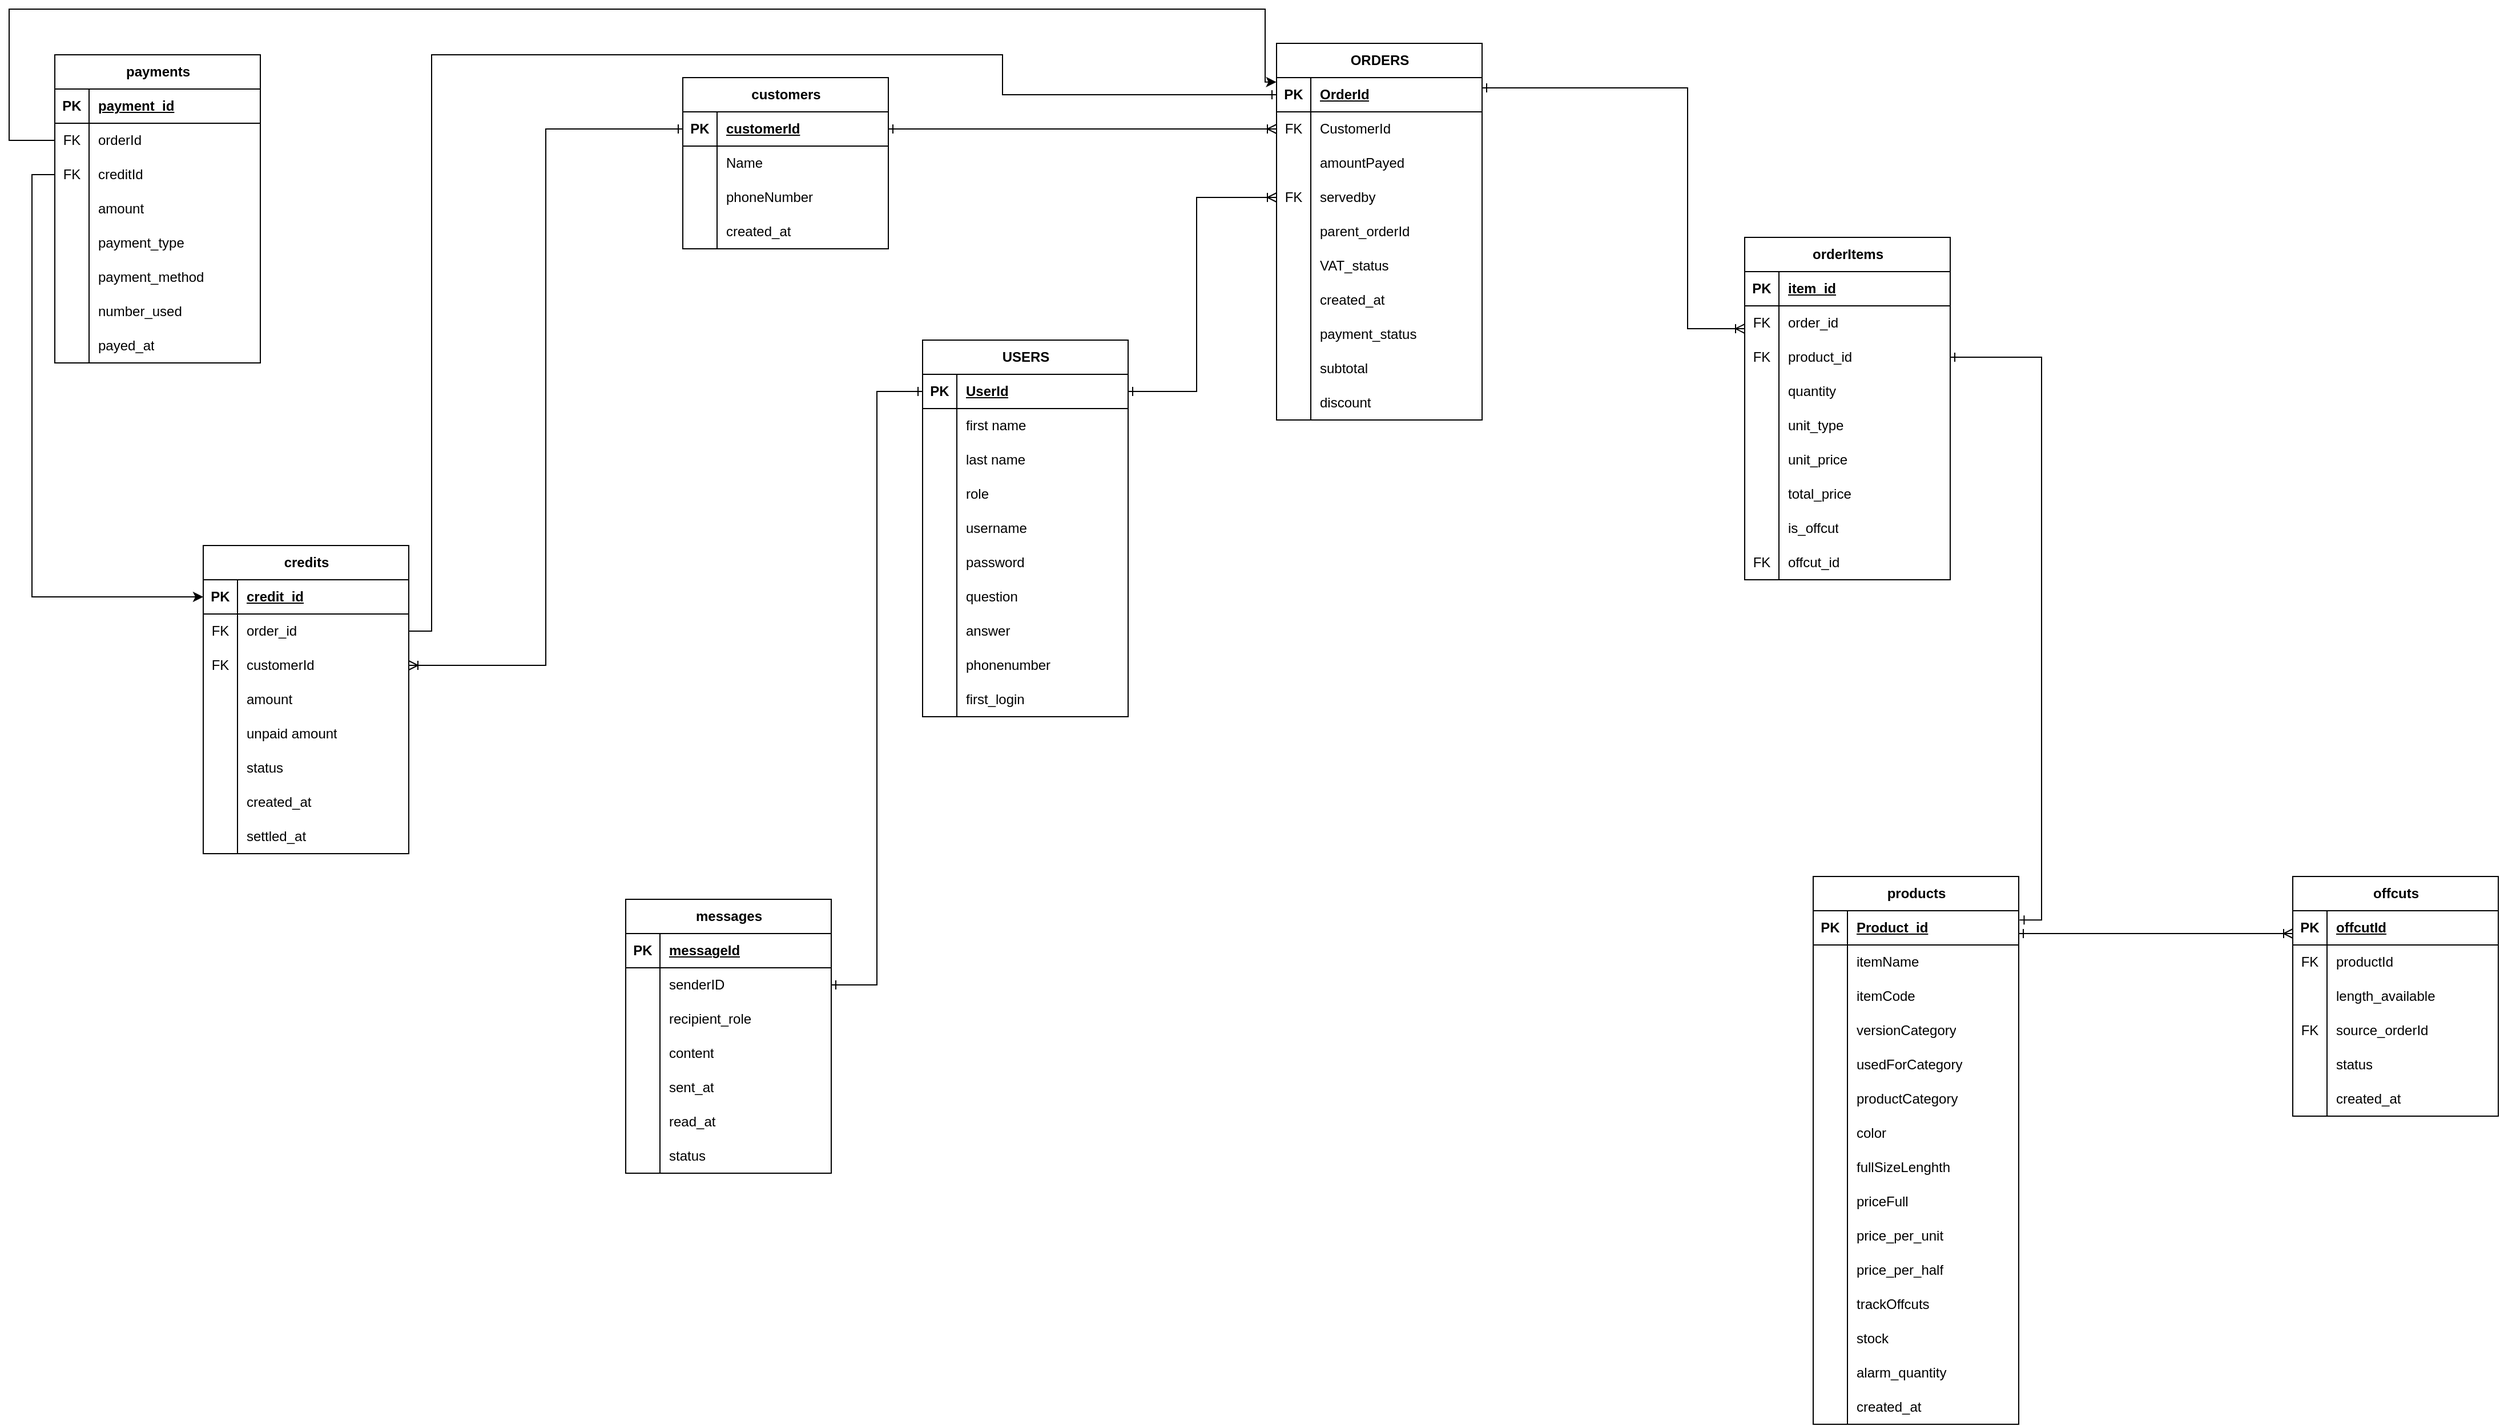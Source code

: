 <mxfile version="28.1.2">
  <diagram id="jN6hjz_OgObTfxxyhLZi" name="Page-1">
    <mxGraphModel dx="2448" dy="2549" grid="1" gridSize="10" guides="1" tooltips="1" connect="1" arrows="1" fold="1" page="1" pageScale="1" pageWidth="1200" pageHeight="1920" math="0" shadow="0">
      <root>
        <mxCell id="0" />
        <mxCell id="1" parent="0" />
        <mxCell id="cG0MQ9K6DfAEeGNnY2Cl-1" value="USERS" style="shape=table;startSize=30;container=1;collapsible=1;childLayout=tableLayout;fixedRows=1;rowLines=0;fontStyle=1;align=center;resizeLast=1;html=1;" parent="1" vertex="1">
          <mxGeometry x="270" y="230" width="180" height="330" as="geometry">
            <mxRectangle x="150" y="120" width="80" height="30" as="alternateBounds" />
          </mxGeometry>
        </mxCell>
        <mxCell id="cG0MQ9K6DfAEeGNnY2Cl-2" value="" style="shape=tableRow;horizontal=0;startSize=0;swimlaneHead=0;swimlaneBody=0;fillColor=none;collapsible=0;dropTarget=0;points=[[0,0.5],[1,0.5]];portConstraint=eastwest;top=0;left=0;right=0;bottom=1;" parent="cG0MQ9K6DfAEeGNnY2Cl-1" vertex="1">
          <mxGeometry y="30" width="180" height="30" as="geometry" />
        </mxCell>
        <mxCell id="cG0MQ9K6DfAEeGNnY2Cl-3" value="PK" style="shape=partialRectangle;connectable=0;fillColor=none;top=0;left=0;bottom=0;right=0;fontStyle=1;overflow=hidden;whiteSpace=wrap;html=1;" parent="cG0MQ9K6DfAEeGNnY2Cl-2" vertex="1">
          <mxGeometry width="30" height="30" as="geometry">
            <mxRectangle width="30" height="30" as="alternateBounds" />
          </mxGeometry>
        </mxCell>
        <mxCell id="cG0MQ9K6DfAEeGNnY2Cl-4" value="UserId" style="shape=partialRectangle;connectable=0;fillColor=none;top=0;left=0;bottom=0;right=0;align=left;spacingLeft=6;fontStyle=5;overflow=hidden;whiteSpace=wrap;html=1;" parent="cG0MQ9K6DfAEeGNnY2Cl-2" vertex="1">
          <mxGeometry x="30" width="150" height="30" as="geometry">
            <mxRectangle width="150" height="30" as="alternateBounds" />
          </mxGeometry>
        </mxCell>
        <mxCell id="cG0MQ9K6DfAEeGNnY2Cl-5" value="" style="shape=tableRow;horizontal=0;startSize=0;swimlaneHead=0;swimlaneBody=0;fillColor=none;collapsible=0;dropTarget=0;points=[[0,0.5],[1,0.5]];portConstraint=eastwest;top=0;left=0;right=0;bottom=0;" parent="cG0MQ9K6DfAEeGNnY2Cl-1" vertex="1">
          <mxGeometry y="60" width="180" height="30" as="geometry" />
        </mxCell>
        <mxCell id="cG0MQ9K6DfAEeGNnY2Cl-6" value="" style="shape=partialRectangle;connectable=0;fillColor=none;top=0;left=0;bottom=0;right=0;editable=1;overflow=hidden;whiteSpace=wrap;html=1;" parent="cG0MQ9K6DfAEeGNnY2Cl-5" vertex="1">
          <mxGeometry width="30" height="30" as="geometry">
            <mxRectangle width="30" height="30" as="alternateBounds" />
          </mxGeometry>
        </mxCell>
        <mxCell id="cG0MQ9K6DfAEeGNnY2Cl-7" value="first name" style="shape=partialRectangle;connectable=0;fillColor=none;top=0;left=0;bottom=0;right=0;align=left;spacingLeft=6;overflow=hidden;whiteSpace=wrap;html=1;" parent="cG0MQ9K6DfAEeGNnY2Cl-5" vertex="1">
          <mxGeometry x="30" width="150" height="30" as="geometry">
            <mxRectangle width="150" height="30" as="alternateBounds" />
          </mxGeometry>
        </mxCell>
        <mxCell id="cG0MQ9K6DfAEeGNnY2Cl-8" value="" style="shape=tableRow;horizontal=0;startSize=0;swimlaneHead=0;swimlaneBody=0;fillColor=none;collapsible=0;dropTarget=0;points=[[0,0.5],[1,0.5]];portConstraint=eastwest;top=0;left=0;right=0;bottom=0;" parent="cG0MQ9K6DfAEeGNnY2Cl-1" vertex="1">
          <mxGeometry y="90" width="180" height="30" as="geometry" />
        </mxCell>
        <mxCell id="cG0MQ9K6DfAEeGNnY2Cl-9" value="" style="shape=partialRectangle;connectable=0;fillColor=none;top=0;left=0;bottom=0;right=0;editable=1;overflow=hidden;whiteSpace=wrap;html=1;" parent="cG0MQ9K6DfAEeGNnY2Cl-8" vertex="1">
          <mxGeometry width="30" height="30" as="geometry">
            <mxRectangle width="30" height="30" as="alternateBounds" />
          </mxGeometry>
        </mxCell>
        <mxCell id="cG0MQ9K6DfAEeGNnY2Cl-10" value="last name&amp;nbsp;" style="shape=partialRectangle;connectable=0;fillColor=none;top=0;left=0;bottom=0;right=0;align=left;spacingLeft=6;overflow=hidden;whiteSpace=wrap;html=1;" parent="cG0MQ9K6DfAEeGNnY2Cl-8" vertex="1">
          <mxGeometry x="30" width="150" height="30" as="geometry">
            <mxRectangle width="150" height="30" as="alternateBounds" />
          </mxGeometry>
        </mxCell>
        <mxCell id="cG0MQ9K6DfAEeGNnY2Cl-11" value="" style="shape=tableRow;horizontal=0;startSize=0;swimlaneHead=0;swimlaneBody=0;fillColor=none;collapsible=0;dropTarget=0;points=[[0,0.5],[1,0.5]];portConstraint=eastwest;top=0;left=0;right=0;bottom=0;" parent="cG0MQ9K6DfAEeGNnY2Cl-1" vertex="1">
          <mxGeometry y="120" width="180" height="30" as="geometry" />
        </mxCell>
        <mxCell id="cG0MQ9K6DfAEeGNnY2Cl-12" value="&lt;div&gt;&lt;br&gt;&lt;/div&gt;&lt;div&gt;&lt;br&gt;&lt;/div&gt;&lt;div&gt;&lt;br&gt;&lt;/div&gt;&lt;div&gt;&lt;br&gt;&lt;/div&gt;&lt;div&gt;&lt;br&gt;&lt;/div&gt;" style="shape=partialRectangle;connectable=0;fillColor=none;top=0;left=0;bottom=0;right=0;editable=1;overflow=hidden;whiteSpace=wrap;html=1;" parent="cG0MQ9K6DfAEeGNnY2Cl-11" vertex="1">
          <mxGeometry width="30" height="30" as="geometry">
            <mxRectangle width="30" height="30" as="alternateBounds" />
          </mxGeometry>
        </mxCell>
        <mxCell id="cG0MQ9K6DfAEeGNnY2Cl-13" value="role" style="shape=partialRectangle;connectable=0;fillColor=none;top=0;left=0;bottom=0;right=0;align=left;spacingLeft=6;overflow=hidden;whiteSpace=wrap;html=1;" parent="cG0MQ9K6DfAEeGNnY2Cl-11" vertex="1">
          <mxGeometry x="30" width="150" height="30" as="geometry">
            <mxRectangle width="150" height="30" as="alternateBounds" />
          </mxGeometry>
        </mxCell>
        <mxCell id="cG0MQ9K6DfAEeGNnY2Cl-30" style="shape=tableRow;horizontal=0;startSize=0;swimlaneHead=0;swimlaneBody=0;fillColor=none;collapsible=0;dropTarget=0;points=[[0,0.5],[1,0.5]];portConstraint=eastwest;top=0;left=0;right=0;bottom=0;" parent="cG0MQ9K6DfAEeGNnY2Cl-1" vertex="1">
          <mxGeometry y="150" width="180" height="30" as="geometry" />
        </mxCell>
        <mxCell id="cG0MQ9K6DfAEeGNnY2Cl-31" style="shape=partialRectangle;connectable=0;fillColor=none;top=0;left=0;bottom=0;right=0;editable=1;overflow=hidden;whiteSpace=wrap;html=1;" parent="cG0MQ9K6DfAEeGNnY2Cl-30" vertex="1">
          <mxGeometry width="30" height="30" as="geometry">
            <mxRectangle width="30" height="30" as="alternateBounds" />
          </mxGeometry>
        </mxCell>
        <mxCell id="cG0MQ9K6DfAEeGNnY2Cl-32" value="username" style="shape=partialRectangle;connectable=0;fillColor=none;top=0;left=0;bottom=0;right=0;align=left;spacingLeft=6;overflow=hidden;whiteSpace=wrap;html=1;" parent="cG0MQ9K6DfAEeGNnY2Cl-30" vertex="1">
          <mxGeometry x="30" width="150" height="30" as="geometry">
            <mxRectangle width="150" height="30" as="alternateBounds" />
          </mxGeometry>
        </mxCell>
        <mxCell id="cG0MQ9K6DfAEeGNnY2Cl-33" style="shape=tableRow;horizontal=0;startSize=0;swimlaneHead=0;swimlaneBody=0;fillColor=none;collapsible=0;dropTarget=0;points=[[0,0.5],[1,0.5]];portConstraint=eastwest;top=0;left=0;right=0;bottom=0;" parent="cG0MQ9K6DfAEeGNnY2Cl-1" vertex="1">
          <mxGeometry y="180" width="180" height="30" as="geometry" />
        </mxCell>
        <mxCell id="cG0MQ9K6DfAEeGNnY2Cl-34" style="shape=partialRectangle;connectable=0;fillColor=none;top=0;left=0;bottom=0;right=0;editable=1;overflow=hidden;whiteSpace=wrap;html=1;" parent="cG0MQ9K6DfAEeGNnY2Cl-33" vertex="1">
          <mxGeometry width="30" height="30" as="geometry">
            <mxRectangle width="30" height="30" as="alternateBounds" />
          </mxGeometry>
        </mxCell>
        <mxCell id="cG0MQ9K6DfAEeGNnY2Cl-35" value="password" style="shape=partialRectangle;connectable=0;fillColor=none;top=0;left=0;bottom=0;right=0;align=left;spacingLeft=6;overflow=hidden;whiteSpace=wrap;html=1;" parent="cG0MQ9K6DfAEeGNnY2Cl-33" vertex="1">
          <mxGeometry x="30" width="150" height="30" as="geometry">
            <mxRectangle width="150" height="30" as="alternateBounds" />
          </mxGeometry>
        </mxCell>
        <mxCell id="cG0MQ9K6DfAEeGNnY2Cl-36" style="shape=tableRow;horizontal=0;startSize=0;swimlaneHead=0;swimlaneBody=0;fillColor=none;collapsible=0;dropTarget=0;points=[[0,0.5],[1,0.5]];portConstraint=eastwest;top=0;left=0;right=0;bottom=0;" parent="cG0MQ9K6DfAEeGNnY2Cl-1" vertex="1">
          <mxGeometry y="210" width="180" height="30" as="geometry" />
        </mxCell>
        <mxCell id="cG0MQ9K6DfAEeGNnY2Cl-37" style="shape=partialRectangle;connectable=0;fillColor=none;top=0;left=0;bottom=0;right=0;editable=1;overflow=hidden;whiteSpace=wrap;html=1;" parent="cG0MQ9K6DfAEeGNnY2Cl-36" vertex="1">
          <mxGeometry width="30" height="30" as="geometry">
            <mxRectangle width="30" height="30" as="alternateBounds" />
          </mxGeometry>
        </mxCell>
        <mxCell id="cG0MQ9K6DfAEeGNnY2Cl-38" value="question&amp;nbsp;" style="shape=partialRectangle;connectable=0;fillColor=none;top=0;left=0;bottom=0;right=0;align=left;spacingLeft=6;overflow=hidden;whiteSpace=wrap;html=1;" parent="cG0MQ9K6DfAEeGNnY2Cl-36" vertex="1">
          <mxGeometry x="30" width="150" height="30" as="geometry">
            <mxRectangle width="150" height="30" as="alternateBounds" />
          </mxGeometry>
        </mxCell>
        <mxCell id="cG0MQ9K6DfAEeGNnY2Cl-39" style="shape=tableRow;horizontal=0;startSize=0;swimlaneHead=0;swimlaneBody=0;fillColor=none;collapsible=0;dropTarget=0;points=[[0,0.5],[1,0.5]];portConstraint=eastwest;top=0;left=0;right=0;bottom=0;" parent="cG0MQ9K6DfAEeGNnY2Cl-1" vertex="1">
          <mxGeometry y="240" width="180" height="30" as="geometry" />
        </mxCell>
        <mxCell id="cG0MQ9K6DfAEeGNnY2Cl-40" style="shape=partialRectangle;connectable=0;fillColor=none;top=0;left=0;bottom=0;right=0;editable=1;overflow=hidden;whiteSpace=wrap;html=1;" parent="cG0MQ9K6DfAEeGNnY2Cl-39" vertex="1">
          <mxGeometry width="30" height="30" as="geometry">
            <mxRectangle width="30" height="30" as="alternateBounds" />
          </mxGeometry>
        </mxCell>
        <mxCell id="cG0MQ9K6DfAEeGNnY2Cl-41" value="answer" style="shape=partialRectangle;connectable=0;fillColor=none;top=0;left=0;bottom=0;right=0;align=left;spacingLeft=6;overflow=hidden;whiteSpace=wrap;html=1;" parent="cG0MQ9K6DfAEeGNnY2Cl-39" vertex="1">
          <mxGeometry x="30" width="150" height="30" as="geometry">
            <mxRectangle width="150" height="30" as="alternateBounds" />
          </mxGeometry>
        </mxCell>
        <mxCell id="eoYBjrz0iMokEixEYrJe-36" style="shape=tableRow;horizontal=0;startSize=0;swimlaneHead=0;swimlaneBody=0;fillColor=none;collapsible=0;dropTarget=0;points=[[0,0.5],[1,0.5]];portConstraint=eastwest;top=0;left=0;right=0;bottom=0;" parent="cG0MQ9K6DfAEeGNnY2Cl-1" vertex="1">
          <mxGeometry y="270" width="180" height="30" as="geometry" />
        </mxCell>
        <mxCell id="eoYBjrz0iMokEixEYrJe-37" value="" style="shape=partialRectangle;connectable=0;fillColor=none;top=0;left=0;bottom=0;right=0;editable=1;overflow=hidden;whiteSpace=wrap;html=1;" parent="eoYBjrz0iMokEixEYrJe-36" vertex="1">
          <mxGeometry width="30" height="30" as="geometry">
            <mxRectangle width="30" height="30" as="alternateBounds" />
          </mxGeometry>
        </mxCell>
        <mxCell id="eoYBjrz0iMokEixEYrJe-38" value="phonenumber" style="shape=partialRectangle;connectable=0;fillColor=none;top=0;left=0;bottom=0;right=0;align=left;spacingLeft=6;overflow=hidden;whiteSpace=wrap;html=1;" parent="eoYBjrz0iMokEixEYrJe-36" vertex="1">
          <mxGeometry x="30" width="150" height="30" as="geometry">
            <mxRectangle width="150" height="30" as="alternateBounds" />
          </mxGeometry>
        </mxCell>
        <mxCell id="xPQtyf7WfCIUHIuQ_tvX-1" style="shape=tableRow;horizontal=0;startSize=0;swimlaneHead=0;swimlaneBody=0;fillColor=none;collapsible=0;dropTarget=0;points=[[0,0.5],[1,0.5]];portConstraint=eastwest;top=0;left=0;right=0;bottom=0;" parent="cG0MQ9K6DfAEeGNnY2Cl-1" vertex="1">
          <mxGeometry y="300" width="180" height="30" as="geometry" />
        </mxCell>
        <mxCell id="xPQtyf7WfCIUHIuQ_tvX-2" style="shape=partialRectangle;connectable=0;fillColor=none;top=0;left=0;bottom=0;right=0;editable=1;overflow=hidden;whiteSpace=wrap;html=1;" parent="xPQtyf7WfCIUHIuQ_tvX-1" vertex="1">
          <mxGeometry width="30" height="30" as="geometry">
            <mxRectangle width="30" height="30" as="alternateBounds" />
          </mxGeometry>
        </mxCell>
        <mxCell id="xPQtyf7WfCIUHIuQ_tvX-3" value="first_login" style="shape=partialRectangle;connectable=0;fillColor=none;top=0;left=0;bottom=0;right=0;align=left;spacingLeft=6;overflow=hidden;whiteSpace=wrap;html=1;" parent="xPQtyf7WfCIUHIuQ_tvX-1" vertex="1">
          <mxGeometry x="30" width="150" height="30" as="geometry">
            <mxRectangle width="150" height="30" as="alternateBounds" />
          </mxGeometry>
        </mxCell>
        <mxCell id="cG0MQ9K6DfAEeGNnY2Cl-67" value="products" style="shape=table;startSize=30;container=1;collapsible=1;childLayout=tableLayout;fixedRows=1;rowLines=0;fontStyle=1;align=center;resizeLast=1;html=1;" parent="1" vertex="1">
          <mxGeometry x="1050" y="700" width="180" height="480" as="geometry" />
        </mxCell>
        <mxCell id="cG0MQ9K6DfAEeGNnY2Cl-68" value="" style="shape=tableRow;horizontal=0;startSize=0;swimlaneHead=0;swimlaneBody=0;fillColor=none;collapsible=0;dropTarget=0;points=[[0,0.5],[1,0.5]];portConstraint=eastwest;top=0;left=0;right=0;bottom=1;" parent="cG0MQ9K6DfAEeGNnY2Cl-67" vertex="1">
          <mxGeometry y="30" width="180" height="30" as="geometry" />
        </mxCell>
        <mxCell id="cG0MQ9K6DfAEeGNnY2Cl-69" value="PK" style="shape=partialRectangle;connectable=0;fillColor=none;top=0;left=0;bottom=0;right=0;fontStyle=1;overflow=hidden;whiteSpace=wrap;html=1;" parent="cG0MQ9K6DfAEeGNnY2Cl-68" vertex="1">
          <mxGeometry width="30" height="30" as="geometry">
            <mxRectangle width="30" height="30" as="alternateBounds" />
          </mxGeometry>
        </mxCell>
        <mxCell id="cG0MQ9K6DfAEeGNnY2Cl-70" value="Product_id" style="shape=partialRectangle;connectable=0;fillColor=none;top=0;left=0;bottom=0;right=0;align=left;spacingLeft=6;fontStyle=5;overflow=hidden;whiteSpace=wrap;html=1;" parent="cG0MQ9K6DfAEeGNnY2Cl-68" vertex="1">
          <mxGeometry x="30" width="150" height="30" as="geometry">
            <mxRectangle width="150" height="30" as="alternateBounds" />
          </mxGeometry>
        </mxCell>
        <mxCell id="cG0MQ9K6DfAEeGNnY2Cl-71" value="" style="shape=tableRow;horizontal=0;startSize=0;swimlaneHead=0;swimlaneBody=0;fillColor=none;collapsible=0;dropTarget=0;points=[[0,0.5],[1,0.5]];portConstraint=eastwest;top=0;left=0;right=0;bottom=0;" parent="cG0MQ9K6DfAEeGNnY2Cl-67" vertex="1">
          <mxGeometry y="60" width="180" height="30" as="geometry" />
        </mxCell>
        <mxCell id="cG0MQ9K6DfAEeGNnY2Cl-72" value="" style="shape=partialRectangle;connectable=0;fillColor=none;top=0;left=0;bottom=0;right=0;editable=1;overflow=hidden;whiteSpace=wrap;html=1;" parent="cG0MQ9K6DfAEeGNnY2Cl-71" vertex="1">
          <mxGeometry width="30" height="30" as="geometry">
            <mxRectangle width="30" height="30" as="alternateBounds" />
          </mxGeometry>
        </mxCell>
        <mxCell id="cG0MQ9K6DfAEeGNnY2Cl-73" value="itemName" style="shape=partialRectangle;connectable=0;fillColor=none;top=0;left=0;bottom=0;right=0;align=left;spacingLeft=6;overflow=hidden;whiteSpace=wrap;html=1;" parent="cG0MQ9K6DfAEeGNnY2Cl-71" vertex="1">
          <mxGeometry x="30" width="150" height="30" as="geometry">
            <mxRectangle width="150" height="30" as="alternateBounds" />
          </mxGeometry>
        </mxCell>
        <mxCell id="cG0MQ9K6DfAEeGNnY2Cl-74" value="" style="shape=tableRow;horizontal=0;startSize=0;swimlaneHead=0;swimlaneBody=0;fillColor=none;collapsible=0;dropTarget=0;points=[[0,0.5],[1,0.5]];portConstraint=eastwest;top=0;left=0;right=0;bottom=0;" parent="cG0MQ9K6DfAEeGNnY2Cl-67" vertex="1">
          <mxGeometry y="90" width="180" height="30" as="geometry" />
        </mxCell>
        <mxCell id="cG0MQ9K6DfAEeGNnY2Cl-75" value="" style="shape=partialRectangle;connectable=0;fillColor=none;top=0;left=0;bottom=0;right=0;editable=1;overflow=hidden;whiteSpace=wrap;html=1;" parent="cG0MQ9K6DfAEeGNnY2Cl-74" vertex="1">
          <mxGeometry width="30" height="30" as="geometry">
            <mxRectangle width="30" height="30" as="alternateBounds" />
          </mxGeometry>
        </mxCell>
        <mxCell id="cG0MQ9K6DfAEeGNnY2Cl-76" value="itemCode" style="shape=partialRectangle;connectable=0;fillColor=none;top=0;left=0;bottom=0;right=0;align=left;spacingLeft=6;overflow=hidden;whiteSpace=wrap;html=1;" parent="cG0MQ9K6DfAEeGNnY2Cl-74" vertex="1">
          <mxGeometry x="30" width="150" height="30" as="geometry">
            <mxRectangle width="150" height="30" as="alternateBounds" />
          </mxGeometry>
        </mxCell>
        <mxCell id="6Yr3WQXIPSCq7uHk8XON-4" style="shape=tableRow;horizontal=0;startSize=0;swimlaneHead=0;swimlaneBody=0;fillColor=none;collapsible=0;dropTarget=0;points=[[0,0.5],[1,0.5]];portConstraint=eastwest;top=0;left=0;right=0;bottom=0;" parent="cG0MQ9K6DfAEeGNnY2Cl-67" vertex="1">
          <mxGeometry y="120" width="180" height="30" as="geometry" />
        </mxCell>
        <mxCell id="6Yr3WQXIPSCq7uHk8XON-5" style="shape=partialRectangle;connectable=0;fillColor=none;top=0;left=0;bottom=0;right=0;editable=1;overflow=hidden;whiteSpace=wrap;html=1;" parent="6Yr3WQXIPSCq7uHk8XON-4" vertex="1">
          <mxGeometry width="30" height="30" as="geometry">
            <mxRectangle width="30" height="30" as="alternateBounds" />
          </mxGeometry>
        </mxCell>
        <mxCell id="6Yr3WQXIPSCq7uHk8XON-6" value="versionCategory" style="shape=partialRectangle;connectable=0;fillColor=none;top=0;left=0;bottom=0;right=0;align=left;spacingLeft=6;overflow=hidden;whiteSpace=wrap;html=1;" parent="6Yr3WQXIPSCq7uHk8XON-4" vertex="1">
          <mxGeometry x="30" width="150" height="30" as="geometry">
            <mxRectangle width="150" height="30" as="alternateBounds" />
          </mxGeometry>
        </mxCell>
        <mxCell id="GzAoaFobQbIYKKhLflbn-4" style="shape=tableRow;horizontal=0;startSize=0;swimlaneHead=0;swimlaneBody=0;fillColor=none;collapsible=0;dropTarget=0;points=[[0,0.5],[1,0.5]];portConstraint=eastwest;top=0;left=0;right=0;bottom=0;" parent="cG0MQ9K6DfAEeGNnY2Cl-67" vertex="1">
          <mxGeometry y="150" width="180" height="30" as="geometry" />
        </mxCell>
        <mxCell id="GzAoaFobQbIYKKhLflbn-5" style="shape=partialRectangle;connectable=0;fillColor=none;top=0;left=0;bottom=0;right=0;editable=1;overflow=hidden;whiteSpace=wrap;html=1;" parent="GzAoaFobQbIYKKhLflbn-4" vertex="1">
          <mxGeometry width="30" height="30" as="geometry">
            <mxRectangle width="30" height="30" as="alternateBounds" />
          </mxGeometry>
        </mxCell>
        <mxCell id="GzAoaFobQbIYKKhLflbn-6" value="usedForCategory" style="shape=partialRectangle;connectable=0;fillColor=none;top=0;left=0;bottom=0;right=0;align=left;spacingLeft=6;overflow=hidden;whiteSpace=wrap;html=1;" parent="GzAoaFobQbIYKKhLflbn-4" vertex="1">
          <mxGeometry x="30" width="150" height="30" as="geometry">
            <mxRectangle width="150" height="30" as="alternateBounds" />
          </mxGeometry>
        </mxCell>
        <mxCell id="cG0MQ9K6DfAEeGNnY2Cl-77" value="" style="shape=tableRow;horizontal=0;startSize=0;swimlaneHead=0;swimlaneBody=0;fillColor=none;collapsible=0;dropTarget=0;points=[[0,0.5],[1,0.5]];portConstraint=eastwest;top=0;left=0;right=0;bottom=0;" parent="cG0MQ9K6DfAEeGNnY2Cl-67" vertex="1">
          <mxGeometry y="180" width="180" height="30" as="geometry" />
        </mxCell>
        <mxCell id="cG0MQ9K6DfAEeGNnY2Cl-78" value="" style="shape=partialRectangle;connectable=0;fillColor=none;top=0;left=0;bottom=0;right=0;editable=1;overflow=hidden;whiteSpace=wrap;html=1;" parent="cG0MQ9K6DfAEeGNnY2Cl-77" vertex="1">
          <mxGeometry width="30" height="30" as="geometry">
            <mxRectangle width="30" height="30" as="alternateBounds" />
          </mxGeometry>
        </mxCell>
        <mxCell id="cG0MQ9K6DfAEeGNnY2Cl-79" value="productCategory" style="shape=partialRectangle;connectable=0;fillColor=none;top=0;left=0;bottom=0;right=0;align=left;spacingLeft=6;overflow=hidden;whiteSpace=wrap;html=1;" parent="cG0MQ9K6DfAEeGNnY2Cl-77" vertex="1">
          <mxGeometry x="30" width="150" height="30" as="geometry">
            <mxRectangle width="150" height="30" as="alternateBounds" />
          </mxGeometry>
        </mxCell>
        <mxCell id="xPQtyf7WfCIUHIuQ_tvX-22" style="shape=tableRow;horizontal=0;startSize=0;swimlaneHead=0;swimlaneBody=0;fillColor=none;collapsible=0;dropTarget=0;points=[[0,0.5],[1,0.5]];portConstraint=eastwest;top=0;left=0;right=0;bottom=0;" parent="cG0MQ9K6DfAEeGNnY2Cl-67" vertex="1">
          <mxGeometry y="210" width="180" height="30" as="geometry" />
        </mxCell>
        <mxCell id="xPQtyf7WfCIUHIuQ_tvX-23" style="shape=partialRectangle;connectable=0;fillColor=none;top=0;left=0;bottom=0;right=0;editable=1;overflow=hidden;whiteSpace=wrap;html=1;" parent="xPQtyf7WfCIUHIuQ_tvX-22" vertex="1">
          <mxGeometry width="30" height="30" as="geometry">
            <mxRectangle width="30" height="30" as="alternateBounds" />
          </mxGeometry>
        </mxCell>
        <mxCell id="xPQtyf7WfCIUHIuQ_tvX-24" value="color" style="shape=partialRectangle;connectable=0;fillColor=none;top=0;left=0;bottom=0;right=0;align=left;spacingLeft=6;overflow=hidden;whiteSpace=wrap;html=1;" parent="xPQtyf7WfCIUHIuQ_tvX-22" vertex="1">
          <mxGeometry x="30" width="150" height="30" as="geometry">
            <mxRectangle width="150" height="30" as="alternateBounds" />
          </mxGeometry>
        </mxCell>
        <mxCell id="cG0MQ9K6DfAEeGNnY2Cl-99" style="shape=tableRow;horizontal=0;startSize=0;swimlaneHead=0;swimlaneBody=0;fillColor=none;collapsible=0;dropTarget=0;points=[[0,0.5],[1,0.5]];portConstraint=eastwest;top=0;left=0;right=0;bottom=0;" parent="cG0MQ9K6DfAEeGNnY2Cl-67" vertex="1">
          <mxGeometry y="240" width="180" height="30" as="geometry" />
        </mxCell>
        <mxCell id="cG0MQ9K6DfAEeGNnY2Cl-100" style="shape=partialRectangle;connectable=0;fillColor=none;top=0;left=0;bottom=0;right=0;editable=1;overflow=hidden;whiteSpace=wrap;html=1;" parent="cG0MQ9K6DfAEeGNnY2Cl-99" vertex="1">
          <mxGeometry width="30" height="30" as="geometry">
            <mxRectangle width="30" height="30" as="alternateBounds" />
          </mxGeometry>
        </mxCell>
        <mxCell id="cG0MQ9K6DfAEeGNnY2Cl-101" value="fullSizeLenghth" style="shape=partialRectangle;connectable=0;fillColor=none;top=0;left=0;bottom=0;right=0;align=left;spacingLeft=6;overflow=hidden;whiteSpace=wrap;html=1;" parent="cG0MQ9K6DfAEeGNnY2Cl-99" vertex="1">
          <mxGeometry x="30" width="150" height="30" as="geometry">
            <mxRectangle width="150" height="30" as="alternateBounds" />
          </mxGeometry>
        </mxCell>
        <mxCell id="cG0MQ9K6DfAEeGNnY2Cl-111" style="shape=tableRow;horizontal=0;startSize=0;swimlaneHead=0;swimlaneBody=0;fillColor=none;collapsible=0;dropTarget=0;points=[[0,0.5],[1,0.5]];portConstraint=eastwest;top=0;left=0;right=0;bottom=0;" parent="cG0MQ9K6DfAEeGNnY2Cl-67" vertex="1">
          <mxGeometry y="270" width="180" height="30" as="geometry" />
        </mxCell>
        <mxCell id="cG0MQ9K6DfAEeGNnY2Cl-112" style="shape=partialRectangle;connectable=0;fillColor=none;top=0;left=0;bottom=0;right=0;editable=1;overflow=hidden;whiteSpace=wrap;html=1;" parent="cG0MQ9K6DfAEeGNnY2Cl-111" vertex="1">
          <mxGeometry width="30" height="30" as="geometry">
            <mxRectangle width="30" height="30" as="alternateBounds" />
          </mxGeometry>
        </mxCell>
        <mxCell id="cG0MQ9K6DfAEeGNnY2Cl-113" value="priceFull" style="shape=partialRectangle;connectable=0;fillColor=none;top=0;left=0;bottom=0;right=0;align=left;spacingLeft=6;overflow=hidden;whiteSpace=wrap;html=1;" parent="cG0MQ9K6DfAEeGNnY2Cl-111" vertex="1">
          <mxGeometry x="30" width="150" height="30" as="geometry">
            <mxRectangle width="150" height="30" as="alternateBounds" />
          </mxGeometry>
        </mxCell>
        <mxCell id="xPQtyf7WfCIUHIuQ_tvX-19" style="shape=tableRow;horizontal=0;startSize=0;swimlaneHead=0;swimlaneBody=0;fillColor=none;collapsible=0;dropTarget=0;points=[[0,0.5],[1,0.5]];portConstraint=eastwest;top=0;left=0;right=0;bottom=0;" parent="cG0MQ9K6DfAEeGNnY2Cl-67" vertex="1">
          <mxGeometry y="300" width="180" height="30" as="geometry" />
        </mxCell>
        <mxCell id="xPQtyf7WfCIUHIuQ_tvX-20" style="shape=partialRectangle;connectable=0;fillColor=none;top=0;left=0;bottom=0;right=0;editable=1;overflow=hidden;whiteSpace=wrap;html=1;" parent="xPQtyf7WfCIUHIuQ_tvX-19" vertex="1">
          <mxGeometry width="30" height="30" as="geometry">
            <mxRectangle width="30" height="30" as="alternateBounds" />
          </mxGeometry>
        </mxCell>
        <mxCell id="xPQtyf7WfCIUHIuQ_tvX-21" value="price_per_unit" style="shape=partialRectangle;connectable=0;fillColor=none;top=0;left=0;bottom=0;right=0;align=left;spacingLeft=6;overflow=hidden;whiteSpace=wrap;html=1;" parent="xPQtyf7WfCIUHIuQ_tvX-19" vertex="1">
          <mxGeometry x="30" width="150" height="30" as="geometry">
            <mxRectangle width="150" height="30" as="alternateBounds" />
          </mxGeometry>
        </mxCell>
        <mxCell id="6Yr3WQXIPSCq7uHk8XON-1" style="shape=tableRow;horizontal=0;startSize=0;swimlaneHead=0;swimlaneBody=0;fillColor=none;collapsible=0;dropTarget=0;points=[[0,0.5],[1,0.5]];portConstraint=eastwest;top=0;left=0;right=0;bottom=0;" parent="cG0MQ9K6DfAEeGNnY2Cl-67" vertex="1">
          <mxGeometry y="330" width="180" height="30" as="geometry" />
        </mxCell>
        <mxCell id="6Yr3WQXIPSCq7uHk8XON-2" style="shape=partialRectangle;connectable=0;fillColor=none;top=0;left=0;bottom=0;right=0;editable=1;overflow=hidden;whiteSpace=wrap;html=1;" parent="6Yr3WQXIPSCq7uHk8XON-1" vertex="1">
          <mxGeometry width="30" height="30" as="geometry">
            <mxRectangle width="30" height="30" as="alternateBounds" />
          </mxGeometry>
        </mxCell>
        <mxCell id="6Yr3WQXIPSCq7uHk8XON-3" value="price_per_half" style="shape=partialRectangle;connectable=0;fillColor=none;top=0;left=0;bottom=0;right=0;align=left;spacingLeft=6;overflow=hidden;whiteSpace=wrap;html=1;" parent="6Yr3WQXIPSCq7uHk8XON-1" vertex="1">
          <mxGeometry x="30" width="150" height="30" as="geometry">
            <mxRectangle width="150" height="30" as="alternateBounds" />
          </mxGeometry>
        </mxCell>
        <mxCell id="xPQtyf7WfCIUHIuQ_tvX-28" style="shape=tableRow;horizontal=0;startSize=0;swimlaneHead=0;swimlaneBody=0;fillColor=none;collapsible=0;dropTarget=0;points=[[0,0.5],[1,0.5]];portConstraint=eastwest;top=0;left=0;right=0;bottom=0;" parent="cG0MQ9K6DfAEeGNnY2Cl-67" vertex="1">
          <mxGeometry y="360" width="180" height="30" as="geometry" />
        </mxCell>
        <mxCell id="xPQtyf7WfCIUHIuQ_tvX-29" style="shape=partialRectangle;connectable=0;fillColor=none;top=0;left=0;bottom=0;right=0;editable=1;overflow=hidden;whiteSpace=wrap;html=1;" parent="xPQtyf7WfCIUHIuQ_tvX-28" vertex="1">
          <mxGeometry width="30" height="30" as="geometry">
            <mxRectangle width="30" height="30" as="alternateBounds" />
          </mxGeometry>
        </mxCell>
        <mxCell id="xPQtyf7WfCIUHIuQ_tvX-30" value="trackOffcuts" style="shape=partialRectangle;connectable=0;fillColor=none;top=0;left=0;bottom=0;right=0;align=left;spacingLeft=6;overflow=hidden;whiteSpace=wrap;html=1;" parent="xPQtyf7WfCIUHIuQ_tvX-28" vertex="1">
          <mxGeometry x="30" width="150" height="30" as="geometry">
            <mxRectangle width="150" height="30" as="alternateBounds" />
          </mxGeometry>
        </mxCell>
        <mxCell id="4baZrlwbVaqWX1rMobEk-4" style="shape=tableRow;horizontal=0;startSize=0;swimlaneHead=0;swimlaneBody=0;fillColor=none;collapsible=0;dropTarget=0;points=[[0,0.5],[1,0.5]];portConstraint=eastwest;top=0;left=0;right=0;bottom=0;" parent="cG0MQ9K6DfAEeGNnY2Cl-67" vertex="1">
          <mxGeometry y="390" width="180" height="30" as="geometry" />
        </mxCell>
        <mxCell id="4baZrlwbVaqWX1rMobEk-5" style="shape=partialRectangle;connectable=0;fillColor=none;top=0;left=0;bottom=0;right=0;editable=1;overflow=hidden;whiteSpace=wrap;html=1;" parent="4baZrlwbVaqWX1rMobEk-4" vertex="1">
          <mxGeometry width="30" height="30" as="geometry">
            <mxRectangle width="30" height="30" as="alternateBounds" />
          </mxGeometry>
        </mxCell>
        <mxCell id="4baZrlwbVaqWX1rMobEk-6" value="stock" style="shape=partialRectangle;connectable=0;fillColor=none;top=0;left=0;bottom=0;right=0;align=left;spacingLeft=6;overflow=hidden;whiteSpace=wrap;html=1;" parent="4baZrlwbVaqWX1rMobEk-4" vertex="1">
          <mxGeometry x="30" width="150" height="30" as="geometry">
            <mxRectangle width="150" height="30" as="alternateBounds" />
          </mxGeometry>
        </mxCell>
        <mxCell id="4baZrlwbVaqWX1rMobEk-10" style="shape=tableRow;horizontal=0;startSize=0;swimlaneHead=0;swimlaneBody=0;fillColor=none;collapsible=0;dropTarget=0;points=[[0,0.5],[1,0.5]];portConstraint=eastwest;top=0;left=0;right=0;bottom=0;" parent="cG0MQ9K6DfAEeGNnY2Cl-67" vertex="1">
          <mxGeometry y="420" width="180" height="30" as="geometry" />
        </mxCell>
        <mxCell id="4baZrlwbVaqWX1rMobEk-11" style="shape=partialRectangle;connectable=0;fillColor=none;top=0;left=0;bottom=0;right=0;editable=1;overflow=hidden;whiteSpace=wrap;html=1;" parent="4baZrlwbVaqWX1rMobEk-10" vertex="1">
          <mxGeometry width="30" height="30" as="geometry">
            <mxRectangle width="30" height="30" as="alternateBounds" />
          </mxGeometry>
        </mxCell>
        <mxCell id="4baZrlwbVaqWX1rMobEk-12" value="alarm_quantity" style="shape=partialRectangle;connectable=0;fillColor=none;top=0;left=0;bottom=0;right=0;align=left;spacingLeft=6;overflow=hidden;whiteSpace=wrap;html=1;" parent="4baZrlwbVaqWX1rMobEk-10" vertex="1">
          <mxGeometry x="30" width="150" height="30" as="geometry">
            <mxRectangle width="150" height="30" as="alternateBounds" />
          </mxGeometry>
        </mxCell>
        <mxCell id="4baZrlwbVaqWX1rMobEk-7" style="shape=tableRow;horizontal=0;startSize=0;swimlaneHead=0;swimlaneBody=0;fillColor=none;collapsible=0;dropTarget=0;points=[[0,0.5],[1,0.5]];portConstraint=eastwest;top=0;left=0;right=0;bottom=0;" parent="cG0MQ9K6DfAEeGNnY2Cl-67" vertex="1">
          <mxGeometry y="450" width="180" height="30" as="geometry" />
        </mxCell>
        <mxCell id="4baZrlwbVaqWX1rMobEk-8" style="shape=partialRectangle;connectable=0;fillColor=none;top=0;left=0;bottom=0;right=0;editable=1;overflow=hidden;whiteSpace=wrap;html=1;" parent="4baZrlwbVaqWX1rMobEk-7" vertex="1">
          <mxGeometry width="30" height="30" as="geometry">
            <mxRectangle width="30" height="30" as="alternateBounds" />
          </mxGeometry>
        </mxCell>
        <mxCell id="4baZrlwbVaqWX1rMobEk-9" value="created_at" style="shape=partialRectangle;connectable=0;fillColor=none;top=0;left=0;bottom=0;right=0;align=left;spacingLeft=6;overflow=hidden;whiteSpace=wrap;html=1;" parent="4baZrlwbVaqWX1rMobEk-7" vertex="1">
          <mxGeometry x="30" width="150" height="30" as="geometry">
            <mxRectangle width="150" height="30" as="alternateBounds" />
          </mxGeometry>
        </mxCell>
        <mxCell id="cG0MQ9K6DfAEeGNnY2Cl-42" value="ORDERS" style="shape=table;startSize=30;container=1;collapsible=1;childLayout=tableLayout;fixedRows=1;rowLines=0;fontStyle=1;align=center;resizeLast=1;html=1;" parent="1" vertex="1">
          <mxGeometry x="580" y="-30" width="180" height="330" as="geometry" />
        </mxCell>
        <mxCell id="cG0MQ9K6DfAEeGNnY2Cl-43" value="" style="shape=tableRow;horizontal=0;startSize=0;swimlaneHead=0;swimlaneBody=0;fillColor=none;collapsible=0;dropTarget=0;points=[[0,0.5],[1,0.5]];portConstraint=eastwest;top=0;left=0;right=0;bottom=1;" parent="cG0MQ9K6DfAEeGNnY2Cl-42" vertex="1">
          <mxGeometry y="30" width="180" height="30" as="geometry" />
        </mxCell>
        <mxCell id="cG0MQ9K6DfAEeGNnY2Cl-44" value="PK" style="shape=partialRectangle;connectable=0;fillColor=none;top=0;left=0;bottom=0;right=0;fontStyle=1;overflow=hidden;whiteSpace=wrap;html=1;" parent="cG0MQ9K6DfAEeGNnY2Cl-43" vertex="1">
          <mxGeometry width="30" height="30" as="geometry">
            <mxRectangle width="30" height="30" as="alternateBounds" />
          </mxGeometry>
        </mxCell>
        <mxCell id="cG0MQ9K6DfAEeGNnY2Cl-45" value="OrderId" style="shape=partialRectangle;connectable=0;fillColor=none;top=0;left=0;bottom=0;right=0;align=left;spacingLeft=6;fontStyle=5;overflow=hidden;whiteSpace=wrap;html=1;" parent="cG0MQ9K6DfAEeGNnY2Cl-43" vertex="1">
          <mxGeometry x="30" width="150" height="30" as="geometry">
            <mxRectangle width="150" height="30" as="alternateBounds" />
          </mxGeometry>
        </mxCell>
        <mxCell id="cG0MQ9K6DfAEeGNnY2Cl-46" value="" style="shape=tableRow;horizontal=0;startSize=0;swimlaneHead=0;swimlaneBody=0;fillColor=none;collapsible=0;dropTarget=0;points=[[0,0.5],[1,0.5]];portConstraint=eastwest;top=0;left=0;right=0;bottom=0;" parent="cG0MQ9K6DfAEeGNnY2Cl-42" vertex="1">
          <mxGeometry y="60" width="180" height="30" as="geometry" />
        </mxCell>
        <mxCell id="cG0MQ9K6DfAEeGNnY2Cl-47" value="FK" style="shape=partialRectangle;connectable=0;fillColor=none;top=0;left=0;bottom=0;right=0;editable=1;overflow=hidden;whiteSpace=wrap;html=1;" parent="cG0MQ9K6DfAEeGNnY2Cl-46" vertex="1">
          <mxGeometry width="30" height="30" as="geometry">
            <mxRectangle width="30" height="30" as="alternateBounds" />
          </mxGeometry>
        </mxCell>
        <mxCell id="cG0MQ9K6DfAEeGNnY2Cl-48" value="CustomerId" style="shape=partialRectangle;connectable=0;fillColor=none;top=0;left=0;bottom=0;right=0;align=left;spacingLeft=6;overflow=hidden;whiteSpace=wrap;html=1;" parent="cG0MQ9K6DfAEeGNnY2Cl-46" vertex="1">
          <mxGeometry x="30" width="150" height="30" as="geometry">
            <mxRectangle width="150" height="30" as="alternateBounds" />
          </mxGeometry>
        </mxCell>
        <mxCell id="cG0MQ9K6DfAEeGNnY2Cl-52" value="" style="shape=tableRow;horizontal=0;startSize=0;swimlaneHead=0;swimlaneBody=0;fillColor=none;collapsible=0;dropTarget=0;points=[[0,0.5],[1,0.5]];portConstraint=eastwest;top=0;left=0;right=0;bottom=0;" parent="cG0MQ9K6DfAEeGNnY2Cl-42" vertex="1">
          <mxGeometry y="90" width="180" height="30" as="geometry" />
        </mxCell>
        <mxCell id="cG0MQ9K6DfAEeGNnY2Cl-53" value="" style="shape=partialRectangle;connectable=0;fillColor=none;top=0;left=0;bottom=0;right=0;editable=1;overflow=hidden;whiteSpace=wrap;html=1;" parent="cG0MQ9K6DfAEeGNnY2Cl-52" vertex="1">
          <mxGeometry width="30" height="30" as="geometry">
            <mxRectangle width="30" height="30" as="alternateBounds" />
          </mxGeometry>
        </mxCell>
        <mxCell id="cG0MQ9K6DfAEeGNnY2Cl-54" value="amountPayed" style="shape=partialRectangle;connectable=0;fillColor=none;top=0;left=0;bottom=0;right=0;align=left;spacingLeft=6;overflow=hidden;whiteSpace=wrap;html=1;" parent="cG0MQ9K6DfAEeGNnY2Cl-52" vertex="1">
          <mxGeometry x="30" width="150" height="30" as="geometry">
            <mxRectangle width="150" height="30" as="alternateBounds" />
          </mxGeometry>
        </mxCell>
        <mxCell id="cG0MQ9K6DfAEeGNnY2Cl-55" style="shape=tableRow;horizontal=0;startSize=0;swimlaneHead=0;swimlaneBody=0;fillColor=none;collapsible=0;dropTarget=0;points=[[0,0.5],[1,0.5]];portConstraint=eastwest;top=0;left=0;right=0;bottom=0;" parent="cG0MQ9K6DfAEeGNnY2Cl-42" vertex="1">
          <mxGeometry y="120" width="180" height="30" as="geometry" />
        </mxCell>
        <mxCell id="cG0MQ9K6DfAEeGNnY2Cl-56" value="FK" style="shape=partialRectangle;connectable=0;fillColor=none;top=0;left=0;bottom=0;right=0;editable=1;overflow=hidden;whiteSpace=wrap;html=1;" parent="cG0MQ9K6DfAEeGNnY2Cl-55" vertex="1">
          <mxGeometry width="30" height="30" as="geometry">
            <mxRectangle width="30" height="30" as="alternateBounds" />
          </mxGeometry>
        </mxCell>
        <mxCell id="cG0MQ9K6DfAEeGNnY2Cl-57" value="servedby" style="shape=partialRectangle;connectable=0;fillColor=none;top=0;left=0;bottom=0;right=0;align=left;spacingLeft=6;overflow=hidden;whiteSpace=wrap;html=1;" parent="cG0MQ9K6DfAEeGNnY2Cl-55" vertex="1">
          <mxGeometry x="30" width="150" height="30" as="geometry">
            <mxRectangle width="150" height="30" as="alternateBounds" />
          </mxGeometry>
        </mxCell>
        <mxCell id="6Yr3WQXIPSCq7uHk8XON-33" style="shape=tableRow;horizontal=0;startSize=0;swimlaneHead=0;swimlaneBody=0;fillColor=none;collapsible=0;dropTarget=0;points=[[0,0.5],[1,0.5]];portConstraint=eastwest;top=0;left=0;right=0;bottom=0;" parent="cG0MQ9K6DfAEeGNnY2Cl-42" vertex="1">
          <mxGeometry y="150" width="180" height="30" as="geometry" />
        </mxCell>
        <mxCell id="6Yr3WQXIPSCq7uHk8XON-34" style="shape=partialRectangle;connectable=0;fillColor=none;top=0;left=0;bottom=0;right=0;editable=1;overflow=hidden;whiteSpace=wrap;html=1;" parent="6Yr3WQXIPSCq7uHk8XON-33" vertex="1">
          <mxGeometry width="30" height="30" as="geometry">
            <mxRectangle width="30" height="30" as="alternateBounds" />
          </mxGeometry>
        </mxCell>
        <mxCell id="6Yr3WQXIPSCq7uHk8XON-35" value="parent_orderId" style="shape=partialRectangle;connectable=0;fillColor=none;top=0;left=0;bottom=0;right=0;align=left;spacingLeft=6;overflow=hidden;whiteSpace=wrap;html=1;" parent="6Yr3WQXIPSCq7uHk8XON-33" vertex="1">
          <mxGeometry x="30" width="150" height="30" as="geometry">
            <mxRectangle width="150" height="30" as="alternateBounds" />
          </mxGeometry>
        </mxCell>
        <mxCell id="cG0MQ9K6DfAEeGNnY2Cl-58" style="shape=tableRow;horizontal=0;startSize=0;swimlaneHead=0;swimlaneBody=0;fillColor=none;collapsible=0;dropTarget=0;points=[[0,0.5],[1,0.5]];portConstraint=eastwest;top=0;left=0;right=0;bottom=0;" parent="cG0MQ9K6DfAEeGNnY2Cl-42" vertex="1">
          <mxGeometry y="180" width="180" height="30" as="geometry" />
        </mxCell>
        <mxCell id="cG0MQ9K6DfAEeGNnY2Cl-59" style="shape=partialRectangle;connectable=0;fillColor=none;top=0;left=0;bottom=0;right=0;editable=1;overflow=hidden;whiteSpace=wrap;html=1;" parent="cG0MQ9K6DfAEeGNnY2Cl-58" vertex="1">
          <mxGeometry width="30" height="30" as="geometry">
            <mxRectangle width="30" height="30" as="alternateBounds" />
          </mxGeometry>
        </mxCell>
        <mxCell id="cG0MQ9K6DfAEeGNnY2Cl-60" value="VAT_status" style="shape=partialRectangle;connectable=0;fillColor=none;top=0;left=0;bottom=0;right=0;align=left;spacingLeft=6;overflow=hidden;whiteSpace=wrap;html=1;" parent="cG0MQ9K6DfAEeGNnY2Cl-58" vertex="1">
          <mxGeometry x="30" width="150" height="30" as="geometry">
            <mxRectangle width="150" height="30" as="alternateBounds" />
          </mxGeometry>
        </mxCell>
        <mxCell id="cG0MQ9K6DfAEeGNnY2Cl-64" style="shape=tableRow;horizontal=0;startSize=0;swimlaneHead=0;swimlaneBody=0;fillColor=none;collapsible=0;dropTarget=0;points=[[0,0.5],[1,0.5]];portConstraint=eastwest;top=0;left=0;right=0;bottom=0;" parent="cG0MQ9K6DfAEeGNnY2Cl-42" vertex="1">
          <mxGeometry y="210" width="180" height="30" as="geometry" />
        </mxCell>
        <mxCell id="cG0MQ9K6DfAEeGNnY2Cl-65" style="shape=partialRectangle;connectable=0;fillColor=none;top=0;left=0;bottom=0;right=0;editable=1;overflow=hidden;whiteSpace=wrap;html=1;" parent="cG0MQ9K6DfAEeGNnY2Cl-64" vertex="1">
          <mxGeometry width="30" height="30" as="geometry">
            <mxRectangle width="30" height="30" as="alternateBounds" />
          </mxGeometry>
        </mxCell>
        <mxCell id="cG0MQ9K6DfAEeGNnY2Cl-66" value="created_at" style="shape=partialRectangle;connectable=0;fillColor=none;top=0;left=0;bottom=0;right=0;align=left;spacingLeft=6;overflow=hidden;whiteSpace=wrap;html=1;" parent="cG0MQ9K6DfAEeGNnY2Cl-64" vertex="1">
          <mxGeometry x="30" width="150" height="30" as="geometry">
            <mxRectangle width="150" height="30" as="alternateBounds" />
          </mxGeometry>
        </mxCell>
        <mxCell id="xPQtyf7WfCIUHIuQ_tvX-4" style="shape=tableRow;horizontal=0;startSize=0;swimlaneHead=0;swimlaneBody=0;fillColor=none;collapsible=0;dropTarget=0;points=[[0,0.5],[1,0.5]];portConstraint=eastwest;top=0;left=0;right=0;bottom=0;" parent="cG0MQ9K6DfAEeGNnY2Cl-42" vertex="1">
          <mxGeometry y="240" width="180" height="30" as="geometry" />
        </mxCell>
        <mxCell id="xPQtyf7WfCIUHIuQ_tvX-5" style="shape=partialRectangle;connectable=0;fillColor=none;top=0;left=0;bottom=0;right=0;editable=1;overflow=hidden;whiteSpace=wrap;html=1;" parent="xPQtyf7WfCIUHIuQ_tvX-4" vertex="1">
          <mxGeometry width="30" height="30" as="geometry">
            <mxRectangle width="30" height="30" as="alternateBounds" />
          </mxGeometry>
        </mxCell>
        <mxCell id="xPQtyf7WfCIUHIuQ_tvX-6" value="payment_status" style="shape=partialRectangle;connectable=0;fillColor=none;top=0;left=0;bottom=0;right=0;align=left;spacingLeft=6;overflow=hidden;whiteSpace=wrap;html=1;" parent="xPQtyf7WfCIUHIuQ_tvX-4" vertex="1">
          <mxGeometry x="30" width="150" height="30" as="geometry">
            <mxRectangle width="150" height="30" as="alternateBounds" />
          </mxGeometry>
        </mxCell>
        <mxCell id="xPQtyf7WfCIUHIuQ_tvX-10" style="shape=tableRow;horizontal=0;startSize=0;swimlaneHead=0;swimlaneBody=0;fillColor=none;collapsible=0;dropTarget=0;points=[[0,0.5],[1,0.5]];portConstraint=eastwest;top=0;left=0;right=0;bottom=0;" parent="cG0MQ9K6DfAEeGNnY2Cl-42" vertex="1">
          <mxGeometry y="270" width="180" height="30" as="geometry" />
        </mxCell>
        <mxCell id="xPQtyf7WfCIUHIuQ_tvX-11" style="shape=partialRectangle;connectable=0;fillColor=none;top=0;left=0;bottom=0;right=0;editable=1;overflow=hidden;whiteSpace=wrap;html=1;" parent="xPQtyf7WfCIUHIuQ_tvX-10" vertex="1">
          <mxGeometry width="30" height="30" as="geometry">
            <mxRectangle width="30" height="30" as="alternateBounds" />
          </mxGeometry>
        </mxCell>
        <mxCell id="xPQtyf7WfCIUHIuQ_tvX-12" value="subtotal" style="shape=partialRectangle;connectable=0;fillColor=none;top=0;left=0;bottom=0;right=0;align=left;spacingLeft=6;overflow=hidden;whiteSpace=wrap;html=1;" parent="xPQtyf7WfCIUHIuQ_tvX-10" vertex="1">
          <mxGeometry x="30" width="150" height="30" as="geometry">
            <mxRectangle width="150" height="30" as="alternateBounds" />
          </mxGeometry>
        </mxCell>
        <mxCell id="xPQtyf7WfCIUHIuQ_tvX-16" style="shape=tableRow;horizontal=0;startSize=0;swimlaneHead=0;swimlaneBody=0;fillColor=none;collapsible=0;dropTarget=0;points=[[0,0.5],[1,0.5]];portConstraint=eastwest;top=0;left=0;right=0;bottom=0;" parent="cG0MQ9K6DfAEeGNnY2Cl-42" vertex="1">
          <mxGeometry y="300" width="180" height="30" as="geometry" />
        </mxCell>
        <mxCell id="xPQtyf7WfCIUHIuQ_tvX-17" style="shape=partialRectangle;connectable=0;fillColor=none;top=0;left=0;bottom=0;right=0;editable=1;overflow=hidden;whiteSpace=wrap;html=1;" parent="xPQtyf7WfCIUHIuQ_tvX-16" vertex="1">
          <mxGeometry width="30" height="30" as="geometry">
            <mxRectangle width="30" height="30" as="alternateBounds" />
          </mxGeometry>
        </mxCell>
        <mxCell id="xPQtyf7WfCIUHIuQ_tvX-18" value="discount" style="shape=partialRectangle;connectable=0;fillColor=none;top=0;left=0;bottom=0;right=0;align=left;spacingLeft=6;overflow=hidden;whiteSpace=wrap;html=1;" parent="xPQtyf7WfCIUHIuQ_tvX-16" vertex="1">
          <mxGeometry x="30" width="150" height="30" as="geometry">
            <mxRectangle width="150" height="30" as="alternateBounds" />
          </mxGeometry>
        </mxCell>
        <mxCell id="xPQtyf7WfCIUHIuQ_tvX-44" value="offcuts" style="shape=table;startSize=30;container=1;collapsible=1;childLayout=tableLayout;fixedRows=1;rowLines=0;fontStyle=1;align=center;resizeLast=1;html=1;" parent="1" vertex="1">
          <mxGeometry x="1470" y="700" width="180" height="210" as="geometry" />
        </mxCell>
        <mxCell id="xPQtyf7WfCIUHIuQ_tvX-45" value="" style="shape=tableRow;horizontal=0;startSize=0;swimlaneHead=0;swimlaneBody=0;fillColor=none;collapsible=0;dropTarget=0;points=[[0,0.5],[1,0.5]];portConstraint=eastwest;top=0;left=0;right=0;bottom=1;" parent="xPQtyf7WfCIUHIuQ_tvX-44" vertex="1">
          <mxGeometry y="30" width="180" height="30" as="geometry" />
        </mxCell>
        <mxCell id="xPQtyf7WfCIUHIuQ_tvX-46" value="PK" style="shape=partialRectangle;connectable=0;fillColor=none;top=0;left=0;bottom=0;right=0;fontStyle=1;overflow=hidden;whiteSpace=wrap;html=1;" parent="xPQtyf7WfCIUHIuQ_tvX-45" vertex="1">
          <mxGeometry width="30" height="30" as="geometry">
            <mxRectangle width="30" height="30" as="alternateBounds" />
          </mxGeometry>
        </mxCell>
        <mxCell id="xPQtyf7WfCIUHIuQ_tvX-47" value="offcutId" style="shape=partialRectangle;connectable=0;fillColor=none;top=0;left=0;bottom=0;right=0;align=left;spacingLeft=6;fontStyle=5;overflow=hidden;whiteSpace=wrap;html=1;" parent="xPQtyf7WfCIUHIuQ_tvX-45" vertex="1">
          <mxGeometry x="30" width="150" height="30" as="geometry">
            <mxRectangle width="150" height="30" as="alternateBounds" />
          </mxGeometry>
        </mxCell>
        <mxCell id="xPQtyf7WfCIUHIuQ_tvX-48" value="" style="shape=tableRow;horizontal=0;startSize=0;swimlaneHead=0;swimlaneBody=0;fillColor=none;collapsible=0;dropTarget=0;points=[[0,0.5],[1,0.5]];portConstraint=eastwest;top=0;left=0;right=0;bottom=0;" parent="xPQtyf7WfCIUHIuQ_tvX-44" vertex="1">
          <mxGeometry y="60" width="180" height="30" as="geometry" />
        </mxCell>
        <mxCell id="xPQtyf7WfCIUHIuQ_tvX-49" value="FK" style="shape=partialRectangle;connectable=0;fillColor=none;top=0;left=0;bottom=0;right=0;editable=1;overflow=hidden;whiteSpace=wrap;html=1;" parent="xPQtyf7WfCIUHIuQ_tvX-48" vertex="1">
          <mxGeometry width="30" height="30" as="geometry">
            <mxRectangle width="30" height="30" as="alternateBounds" />
          </mxGeometry>
        </mxCell>
        <mxCell id="xPQtyf7WfCIUHIuQ_tvX-50" value="productId" style="shape=partialRectangle;connectable=0;fillColor=none;top=0;left=0;bottom=0;right=0;align=left;spacingLeft=6;overflow=hidden;whiteSpace=wrap;html=1;" parent="xPQtyf7WfCIUHIuQ_tvX-48" vertex="1">
          <mxGeometry x="30" width="150" height="30" as="geometry">
            <mxRectangle width="150" height="30" as="alternateBounds" />
          </mxGeometry>
        </mxCell>
        <mxCell id="xPQtyf7WfCIUHIuQ_tvX-51" value="" style="shape=tableRow;horizontal=0;startSize=0;swimlaneHead=0;swimlaneBody=0;fillColor=none;collapsible=0;dropTarget=0;points=[[0,0.5],[1,0.5]];portConstraint=eastwest;top=0;left=0;right=0;bottom=0;" parent="xPQtyf7WfCIUHIuQ_tvX-44" vertex="1">
          <mxGeometry y="90" width="180" height="30" as="geometry" />
        </mxCell>
        <mxCell id="xPQtyf7WfCIUHIuQ_tvX-52" value="" style="shape=partialRectangle;connectable=0;fillColor=none;top=0;left=0;bottom=0;right=0;editable=1;overflow=hidden;whiteSpace=wrap;html=1;" parent="xPQtyf7WfCIUHIuQ_tvX-51" vertex="1">
          <mxGeometry width="30" height="30" as="geometry">
            <mxRectangle width="30" height="30" as="alternateBounds" />
          </mxGeometry>
        </mxCell>
        <mxCell id="xPQtyf7WfCIUHIuQ_tvX-53" value="length_available" style="shape=partialRectangle;connectable=0;fillColor=none;top=0;left=0;bottom=0;right=0;align=left;spacingLeft=6;overflow=hidden;whiteSpace=wrap;html=1;" parent="xPQtyf7WfCIUHIuQ_tvX-51" vertex="1">
          <mxGeometry x="30" width="150" height="30" as="geometry">
            <mxRectangle width="150" height="30" as="alternateBounds" />
          </mxGeometry>
        </mxCell>
        <mxCell id="xPQtyf7WfCIUHIuQ_tvX-54" value="" style="shape=tableRow;horizontal=0;startSize=0;swimlaneHead=0;swimlaneBody=0;fillColor=none;collapsible=0;dropTarget=0;points=[[0,0.5],[1,0.5]];portConstraint=eastwest;top=0;left=0;right=0;bottom=0;" parent="xPQtyf7WfCIUHIuQ_tvX-44" vertex="1">
          <mxGeometry y="120" width="180" height="30" as="geometry" />
        </mxCell>
        <mxCell id="xPQtyf7WfCIUHIuQ_tvX-55" value="FK" style="shape=partialRectangle;connectable=0;fillColor=none;top=0;left=0;bottom=0;right=0;editable=1;overflow=hidden;whiteSpace=wrap;html=1;" parent="xPQtyf7WfCIUHIuQ_tvX-54" vertex="1">
          <mxGeometry width="30" height="30" as="geometry">
            <mxRectangle width="30" height="30" as="alternateBounds" />
          </mxGeometry>
        </mxCell>
        <mxCell id="xPQtyf7WfCIUHIuQ_tvX-56" value="source_orderId" style="shape=partialRectangle;connectable=0;fillColor=none;top=0;left=0;bottom=0;right=0;align=left;spacingLeft=6;overflow=hidden;whiteSpace=wrap;html=1;" parent="xPQtyf7WfCIUHIuQ_tvX-54" vertex="1">
          <mxGeometry x="30" width="150" height="30" as="geometry">
            <mxRectangle width="150" height="30" as="alternateBounds" />
          </mxGeometry>
        </mxCell>
        <mxCell id="xPQtyf7WfCIUHIuQ_tvX-57" style="shape=tableRow;horizontal=0;startSize=0;swimlaneHead=0;swimlaneBody=0;fillColor=none;collapsible=0;dropTarget=0;points=[[0,0.5],[1,0.5]];portConstraint=eastwest;top=0;left=0;right=0;bottom=0;" parent="xPQtyf7WfCIUHIuQ_tvX-44" vertex="1">
          <mxGeometry y="150" width="180" height="30" as="geometry" />
        </mxCell>
        <mxCell id="xPQtyf7WfCIUHIuQ_tvX-58" style="shape=partialRectangle;connectable=0;fillColor=none;top=0;left=0;bottom=0;right=0;editable=1;overflow=hidden;whiteSpace=wrap;html=1;" parent="xPQtyf7WfCIUHIuQ_tvX-57" vertex="1">
          <mxGeometry width="30" height="30" as="geometry">
            <mxRectangle width="30" height="30" as="alternateBounds" />
          </mxGeometry>
        </mxCell>
        <mxCell id="xPQtyf7WfCIUHIuQ_tvX-59" value="status" style="shape=partialRectangle;connectable=0;fillColor=none;top=0;left=0;bottom=0;right=0;align=left;spacingLeft=6;overflow=hidden;whiteSpace=wrap;html=1;" parent="xPQtyf7WfCIUHIuQ_tvX-57" vertex="1">
          <mxGeometry x="30" width="150" height="30" as="geometry">
            <mxRectangle width="150" height="30" as="alternateBounds" />
          </mxGeometry>
        </mxCell>
        <mxCell id="xPQtyf7WfCIUHIuQ_tvX-60" style="shape=tableRow;horizontal=0;startSize=0;swimlaneHead=0;swimlaneBody=0;fillColor=none;collapsible=0;dropTarget=0;points=[[0,0.5],[1,0.5]];portConstraint=eastwest;top=0;left=0;right=0;bottom=0;" parent="xPQtyf7WfCIUHIuQ_tvX-44" vertex="1">
          <mxGeometry y="180" width="180" height="30" as="geometry" />
        </mxCell>
        <mxCell id="xPQtyf7WfCIUHIuQ_tvX-61" style="shape=partialRectangle;connectable=0;fillColor=none;top=0;left=0;bottom=0;right=0;editable=1;overflow=hidden;whiteSpace=wrap;html=1;" parent="xPQtyf7WfCIUHIuQ_tvX-60" vertex="1">
          <mxGeometry width="30" height="30" as="geometry">
            <mxRectangle width="30" height="30" as="alternateBounds" />
          </mxGeometry>
        </mxCell>
        <mxCell id="xPQtyf7WfCIUHIuQ_tvX-62" value="created_at" style="shape=partialRectangle;connectable=0;fillColor=none;top=0;left=0;bottom=0;right=0;align=left;spacingLeft=6;overflow=hidden;whiteSpace=wrap;html=1;" parent="xPQtyf7WfCIUHIuQ_tvX-60" vertex="1">
          <mxGeometry x="30" width="150" height="30" as="geometry">
            <mxRectangle width="150" height="30" as="alternateBounds" />
          </mxGeometry>
        </mxCell>
        <mxCell id="xPQtyf7WfCIUHIuQ_tvX-66" value="orderItems" style="shape=table;startSize=30;container=1;collapsible=1;childLayout=tableLayout;fixedRows=1;rowLines=0;fontStyle=1;align=center;resizeLast=1;html=1;" parent="1" vertex="1">
          <mxGeometry x="990" y="140" width="180" height="300" as="geometry" />
        </mxCell>
        <mxCell id="xPQtyf7WfCIUHIuQ_tvX-67" value="" style="shape=tableRow;horizontal=0;startSize=0;swimlaneHead=0;swimlaneBody=0;fillColor=none;collapsible=0;dropTarget=0;points=[[0,0.5],[1,0.5]];portConstraint=eastwest;top=0;left=0;right=0;bottom=1;" parent="xPQtyf7WfCIUHIuQ_tvX-66" vertex="1">
          <mxGeometry y="30" width="180" height="30" as="geometry" />
        </mxCell>
        <mxCell id="xPQtyf7WfCIUHIuQ_tvX-68" value="PK" style="shape=partialRectangle;connectable=0;fillColor=none;top=0;left=0;bottom=0;right=0;fontStyle=1;overflow=hidden;whiteSpace=wrap;html=1;" parent="xPQtyf7WfCIUHIuQ_tvX-67" vertex="1">
          <mxGeometry width="30" height="30" as="geometry">
            <mxRectangle width="30" height="30" as="alternateBounds" />
          </mxGeometry>
        </mxCell>
        <mxCell id="xPQtyf7WfCIUHIuQ_tvX-69" value="item_id" style="shape=partialRectangle;connectable=0;fillColor=none;top=0;left=0;bottom=0;right=0;align=left;spacingLeft=6;fontStyle=5;overflow=hidden;whiteSpace=wrap;html=1;" parent="xPQtyf7WfCIUHIuQ_tvX-67" vertex="1">
          <mxGeometry x="30" width="150" height="30" as="geometry">
            <mxRectangle width="150" height="30" as="alternateBounds" />
          </mxGeometry>
        </mxCell>
        <mxCell id="xPQtyf7WfCIUHIuQ_tvX-70" value="" style="shape=tableRow;horizontal=0;startSize=0;swimlaneHead=0;swimlaneBody=0;fillColor=none;collapsible=0;dropTarget=0;points=[[0,0.5],[1,0.5]];portConstraint=eastwest;top=0;left=0;right=0;bottom=0;" parent="xPQtyf7WfCIUHIuQ_tvX-66" vertex="1">
          <mxGeometry y="60" width="180" height="30" as="geometry" />
        </mxCell>
        <mxCell id="xPQtyf7WfCIUHIuQ_tvX-71" value="FK" style="shape=partialRectangle;connectable=0;fillColor=none;top=0;left=0;bottom=0;right=0;editable=1;overflow=hidden;whiteSpace=wrap;html=1;" parent="xPQtyf7WfCIUHIuQ_tvX-70" vertex="1">
          <mxGeometry width="30" height="30" as="geometry">
            <mxRectangle width="30" height="30" as="alternateBounds" />
          </mxGeometry>
        </mxCell>
        <mxCell id="xPQtyf7WfCIUHIuQ_tvX-72" value="order_id" style="shape=partialRectangle;connectable=0;fillColor=none;top=0;left=0;bottom=0;right=0;align=left;spacingLeft=6;overflow=hidden;whiteSpace=wrap;html=1;" parent="xPQtyf7WfCIUHIuQ_tvX-70" vertex="1">
          <mxGeometry x="30" width="150" height="30" as="geometry">
            <mxRectangle width="150" height="30" as="alternateBounds" />
          </mxGeometry>
        </mxCell>
        <mxCell id="xPQtyf7WfCIUHIuQ_tvX-73" value="" style="shape=tableRow;horizontal=0;startSize=0;swimlaneHead=0;swimlaneBody=0;fillColor=none;collapsible=0;dropTarget=0;points=[[0,0.5],[1,0.5]];portConstraint=eastwest;top=0;left=0;right=0;bottom=0;" parent="xPQtyf7WfCIUHIuQ_tvX-66" vertex="1">
          <mxGeometry y="90" width="180" height="30" as="geometry" />
        </mxCell>
        <mxCell id="xPQtyf7WfCIUHIuQ_tvX-74" value="FK" style="shape=partialRectangle;connectable=0;fillColor=none;top=0;left=0;bottom=0;right=0;editable=1;overflow=hidden;whiteSpace=wrap;html=1;" parent="xPQtyf7WfCIUHIuQ_tvX-73" vertex="1">
          <mxGeometry width="30" height="30" as="geometry">
            <mxRectangle width="30" height="30" as="alternateBounds" />
          </mxGeometry>
        </mxCell>
        <mxCell id="xPQtyf7WfCIUHIuQ_tvX-75" value="product_id" style="shape=partialRectangle;connectable=0;fillColor=none;top=0;left=0;bottom=0;right=0;align=left;spacingLeft=6;overflow=hidden;whiteSpace=wrap;html=1;" parent="xPQtyf7WfCIUHIuQ_tvX-73" vertex="1">
          <mxGeometry x="30" width="150" height="30" as="geometry">
            <mxRectangle width="150" height="30" as="alternateBounds" />
          </mxGeometry>
        </mxCell>
        <mxCell id="xPQtyf7WfCIUHIuQ_tvX-76" value="" style="shape=tableRow;horizontal=0;startSize=0;swimlaneHead=0;swimlaneBody=0;fillColor=none;collapsible=0;dropTarget=0;points=[[0,0.5],[1,0.5]];portConstraint=eastwest;top=0;left=0;right=0;bottom=0;" parent="xPQtyf7WfCIUHIuQ_tvX-66" vertex="1">
          <mxGeometry y="120" width="180" height="30" as="geometry" />
        </mxCell>
        <mxCell id="xPQtyf7WfCIUHIuQ_tvX-77" value="" style="shape=partialRectangle;connectable=0;fillColor=none;top=0;left=0;bottom=0;right=0;editable=1;overflow=hidden;whiteSpace=wrap;html=1;" parent="xPQtyf7WfCIUHIuQ_tvX-76" vertex="1">
          <mxGeometry width="30" height="30" as="geometry">
            <mxRectangle width="30" height="30" as="alternateBounds" />
          </mxGeometry>
        </mxCell>
        <mxCell id="xPQtyf7WfCIUHIuQ_tvX-78" value="quantity" style="shape=partialRectangle;connectable=0;fillColor=none;top=0;left=0;bottom=0;right=0;align=left;spacingLeft=6;overflow=hidden;whiteSpace=wrap;html=1;" parent="xPQtyf7WfCIUHIuQ_tvX-76" vertex="1">
          <mxGeometry x="30" width="150" height="30" as="geometry">
            <mxRectangle width="150" height="30" as="alternateBounds" />
          </mxGeometry>
        </mxCell>
        <mxCell id="xPQtyf7WfCIUHIuQ_tvX-91" style="shape=tableRow;horizontal=0;startSize=0;swimlaneHead=0;swimlaneBody=0;fillColor=none;collapsible=0;dropTarget=0;points=[[0,0.5],[1,0.5]];portConstraint=eastwest;top=0;left=0;right=0;bottom=0;" parent="xPQtyf7WfCIUHIuQ_tvX-66" vertex="1">
          <mxGeometry y="150" width="180" height="30" as="geometry" />
        </mxCell>
        <mxCell id="xPQtyf7WfCIUHIuQ_tvX-92" style="shape=partialRectangle;connectable=0;fillColor=none;top=0;left=0;bottom=0;right=0;editable=1;overflow=hidden;whiteSpace=wrap;html=1;" parent="xPQtyf7WfCIUHIuQ_tvX-91" vertex="1">
          <mxGeometry width="30" height="30" as="geometry">
            <mxRectangle width="30" height="30" as="alternateBounds" />
          </mxGeometry>
        </mxCell>
        <mxCell id="xPQtyf7WfCIUHIuQ_tvX-93" value="unit_type" style="shape=partialRectangle;connectable=0;fillColor=none;top=0;left=0;bottom=0;right=0;align=left;spacingLeft=6;overflow=hidden;whiteSpace=wrap;html=1;" parent="xPQtyf7WfCIUHIuQ_tvX-91" vertex="1">
          <mxGeometry x="30" width="150" height="30" as="geometry">
            <mxRectangle width="150" height="30" as="alternateBounds" />
          </mxGeometry>
        </mxCell>
        <mxCell id="xPQtyf7WfCIUHIuQ_tvX-88" style="shape=tableRow;horizontal=0;startSize=0;swimlaneHead=0;swimlaneBody=0;fillColor=none;collapsible=0;dropTarget=0;points=[[0,0.5],[1,0.5]];portConstraint=eastwest;top=0;left=0;right=0;bottom=0;" parent="xPQtyf7WfCIUHIuQ_tvX-66" vertex="1">
          <mxGeometry y="180" width="180" height="30" as="geometry" />
        </mxCell>
        <mxCell id="xPQtyf7WfCIUHIuQ_tvX-89" style="shape=partialRectangle;connectable=0;fillColor=none;top=0;left=0;bottom=0;right=0;editable=1;overflow=hidden;whiteSpace=wrap;html=1;" parent="xPQtyf7WfCIUHIuQ_tvX-88" vertex="1">
          <mxGeometry width="30" height="30" as="geometry">
            <mxRectangle width="30" height="30" as="alternateBounds" />
          </mxGeometry>
        </mxCell>
        <mxCell id="xPQtyf7WfCIUHIuQ_tvX-90" value="unit_price" style="shape=partialRectangle;connectable=0;fillColor=none;top=0;left=0;bottom=0;right=0;align=left;spacingLeft=6;overflow=hidden;whiteSpace=wrap;html=1;" parent="xPQtyf7WfCIUHIuQ_tvX-88" vertex="1">
          <mxGeometry x="30" width="150" height="30" as="geometry">
            <mxRectangle width="150" height="30" as="alternateBounds" />
          </mxGeometry>
        </mxCell>
        <mxCell id="xPQtyf7WfCIUHIuQ_tvX-85" style="shape=tableRow;horizontal=0;startSize=0;swimlaneHead=0;swimlaneBody=0;fillColor=none;collapsible=0;dropTarget=0;points=[[0,0.5],[1,0.5]];portConstraint=eastwest;top=0;left=0;right=0;bottom=0;" parent="xPQtyf7WfCIUHIuQ_tvX-66" vertex="1">
          <mxGeometry y="210" width="180" height="30" as="geometry" />
        </mxCell>
        <mxCell id="xPQtyf7WfCIUHIuQ_tvX-86" style="shape=partialRectangle;connectable=0;fillColor=none;top=0;left=0;bottom=0;right=0;editable=1;overflow=hidden;whiteSpace=wrap;html=1;" parent="xPQtyf7WfCIUHIuQ_tvX-85" vertex="1">
          <mxGeometry width="30" height="30" as="geometry">
            <mxRectangle width="30" height="30" as="alternateBounds" />
          </mxGeometry>
        </mxCell>
        <mxCell id="xPQtyf7WfCIUHIuQ_tvX-87" value="total_price" style="shape=partialRectangle;connectable=0;fillColor=none;top=0;left=0;bottom=0;right=0;align=left;spacingLeft=6;overflow=hidden;whiteSpace=wrap;html=1;" parent="xPQtyf7WfCIUHIuQ_tvX-85" vertex="1">
          <mxGeometry x="30" width="150" height="30" as="geometry">
            <mxRectangle width="150" height="30" as="alternateBounds" />
          </mxGeometry>
        </mxCell>
        <mxCell id="xPQtyf7WfCIUHIuQ_tvX-82" style="shape=tableRow;horizontal=0;startSize=0;swimlaneHead=0;swimlaneBody=0;fillColor=none;collapsible=0;dropTarget=0;points=[[0,0.5],[1,0.5]];portConstraint=eastwest;top=0;left=0;right=0;bottom=0;" parent="xPQtyf7WfCIUHIuQ_tvX-66" vertex="1">
          <mxGeometry y="240" width="180" height="30" as="geometry" />
        </mxCell>
        <mxCell id="xPQtyf7WfCIUHIuQ_tvX-83" style="shape=partialRectangle;connectable=0;fillColor=none;top=0;left=0;bottom=0;right=0;editable=1;overflow=hidden;whiteSpace=wrap;html=1;" parent="xPQtyf7WfCIUHIuQ_tvX-82" vertex="1">
          <mxGeometry width="30" height="30" as="geometry">
            <mxRectangle width="30" height="30" as="alternateBounds" />
          </mxGeometry>
        </mxCell>
        <mxCell id="xPQtyf7WfCIUHIuQ_tvX-84" value="is_offcut" style="shape=partialRectangle;connectable=0;fillColor=none;top=0;left=0;bottom=0;right=0;align=left;spacingLeft=6;overflow=hidden;whiteSpace=wrap;html=1;" parent="xPQtyf7WfCIUHIuQ_tvX-82" vertex="1">
          <mxGeometry x="30" width="150" height="30" as="geometry">
            <mxRectangle width="150" height="30" as="alternateBounds" />
          </mxGeometry>
        </mxCell>
        <mxCell id="xPQtyf7WfCIUHIuQ_tvX-79" style="shape=tableRow;horizontal=0;startSize=0;swimlaneHead=0;swimlaneBody=0;fillColor=none;collapsible=0;dropTarget=0;points=[[0,0.5],[1,0.5]];portConstraint=eastwest;top=0;left=0;right=0;bottom=0;" parent="xPQtyf7WfCIUHIuQ_tvX-66" vertex="1">
          <mxGeometry y="270" width="180" height="30" as="geometry" />
        </mxCell>
        <mxCell id="xPQtyf7WfCIUHIuQ_tvX-80" value="FK" style="shape=partialRectangle;connectable=0;fillColor=none;top=0;left=0;bottom=0;right=0;editable=1;overflow=hidden;whiteSpace=wrap;html=1;" parent="xPQtyf7WfCIUHIuQ_tvX-79" vertex="1">
          <mxGeometry width="30" height="30" as="geometry">
            <mxRectangle width="30" height="30" as="alternateBounds" />
          </mxGeometry>
        </mxCell>
        <mxCell id="xPQtyf7WfCIUHIuQ_tvX-81" value="offcut_id" style="shape=partialRectangle;connectable=0;fillColor=none;top=0;left=0;bottom=0;right=0;align=left;spacingLeft=6;overflow=hidden;whiteSpace=wrap;html=1;" parent="xPQtyf7WfCIUHIuQ_tvX-79" vertex="1">
          <mxGeometry x="30" width="150" height="30" as="geometry">
            <mxRectangle width="150" height="30" as="alternateBounds" />
          </mxGeometry>
        </mxCell>
        <mxCell id="eoYBjrz0iMokEixEYrJe-1" value="credits" style="shape=table;startSize=30;container=1;collapsible=1;childLayout=tableLayout;fixedRows=1;rowLines=0;fontStyle=1;align=center;resizeLast=1;html=1;" parent="1" vertex="1">
          <mxGeometry x="-360" y="410" width="180" height="270" as="geometry" />
        </mxCell>
        <mxCell id="eoYBjrz0iMokEixEYrJe-2" value="" style="shape=tableRow;horizontal=0;startSize=0;swimlaneHead=0;swimlaneBody=0;fillColor=none;collapsible=0;dropTarget=0;points=[[0,0.5],[1,0.5]];portConstraint=eastwest;top=0;left=0;right=0;bottom=1;" parent="eoYBjrz0iMokEixEYrJe-1" vertex="1">
          <mxGeometry y="30" width="180" height="30" as="geometry" />
        </mxCell>
        <mxCell id="eoYBjrz0iMokEixEYrJe-3" value="PK" style="shape=partialRectangle;connectable=0;fillColor=none;top=0;left=0;bottom=0;right=0;fontStyle=1;overflow=hidden;whiteSpace=wrap;html=1;" parent="eoYBjrz0iMokEixEYrJe-2" vertex="1">
          <mxGeometry width="30" height="30" as="geometry">
            <mxRectangle width="30" height="30" as="alternateBounds" />
          </mxGeometry>
        </mxCell>
        <mxCell id="eoYBjrz0iMokEixEYrJe-4" value="credit_id" style="shape=partialRectangle;connectable=0;fillColor=none;top=0;left=0;bottom=0;right=0;align=left;spacingLeft=6;fontStyle=5;overflow=hidden;whiteSpace=wrap;html=1;" parent="eoYBjrz0iMokEixEYrJe-2" vertex="1">
          <mxGeometry x="30" width="150" height="30" as="geometry">
            <mxRectangle width="150" height="30" as="alternateBounds" />
          </mxGeometry>
        </mxCell>
        <mxCell id="eoYBjrz0iMokEixEYrJe-5" value="" style="shape=tableRow;horizontal=0;startSize=0;swimlaneHead=0;swimlaneBody=0;fillColor=none;collapsible=0;dropTarget=0;points=[[0,0.5],[1,0.5]];portConstraint=eastwest;top=0;left=0;right=0;bottom=0;" parent="eoYBjrz0iMokEixEYrJe-1" vertex="1">
          <mxGeometry y="60" width="180" height="30" as="geometry" />
        </mxCell>
        <mxCell id="eoYBjrz0iMokEixEYrJe-6" value="FK" style="shape=partialRectangle;connectable=0;fillColor=none;top=0;left=0;bottom=0;right=0;editable=1;overflow=hidden;whiteSpace=wrap;html=1;" parent="eoYBjrz0iMokEixEYrJe-5" vertex="1">
          <mxGeometry width="30" height="30" as="geometry">
            <mxRectangle width="30" height="30" as="alternateBounds" />
          </mxGeometry>
        </mxCell>
        <mxCell id="eoYBjrz0iMokEixEYrJe-7" value="order_id" style="shape=partialRectangle;connectable=0;fillColor=none;top=0;left=0;bottom=0;right=0;align=left;spacingLeft=6;overflow=hidden;whiteSpace=wrap;html=1;" parent="eoYBjrz0iMokEixEYrJe-5" vertex="1">
          <mxGeometry x="30" width="150" height="30" as="geometry">
            <mxRectangle width="150" height="30" as="alternateBounds" />
          </mxGeometry>
        </mxCell>
        <mxCell id="wnH8_vYQJDmCpP0E800--1" style="shape=tableRow;horizontal=0;startSize=0;swimlaneHead=0;swimlaneBody=0;fillColor=none;collapsible=0;dropTarget=0;points=[[0,0.5],[1,0.5]];portConstraint=eastwest;top=0;left=0;right=0;bottom=0;" parent="eoYBjrz0iMokEixEYrJe-1" vertex="1">
          <mxGeometry y="90" width="180" height="30" as="geometry" />
        </mxCell>
        <mxCell id="wnH8_vYQJDmCpP0E800--2" value="FK" style="shape=partialRectangle;connectable=0;fillColor=none;top=0;left=0;bottom=0;right=0;editable=1;overflow=hidden;whiteSpace=wrap;html=1;" parent="wnH8_vYQJDmCpP0E800--1" vertex="1">
          <mxGeometry width="30" height="30" as="geometry">
            <mxRectangle width="30" height="30" as="alternateBounds" />
          </mxGeometry>
        </mxCell>
        <mxCell id="wnH8_vYQJDmCpP0E800--3" value="customerId" style="shape=partialRectangle;connectable=0;fillColor=none;top=0;left=0;bottom=0;right=0;align=left;spacingLeft=6;overflow=hidden;whiteSpace=wrap;html=1;" parent="wnH8_vYQJDmCpP0E800--1" vertex="1">
          <mxGeometry x="30" width="150" height="30" as="geometry">
            <mxRectangle width="150" height="30" as="alternateBounds" />
          </mxGeometry>
        </mxCell>
        <mxCell id="TGZaUzhMSFUZxshCKkBk-1" style="shape=tableRow;horizontal=0;startSize=0;swimlaneHead=0;swimlaneBody=0;fillColor=none;collapsible=0;dropTarget=0;points=[[0,0.5],[1,0.5]];portConstraint=eastwest;top=0;left=0;right=0;bottom=0;" parent="eoYBjrz0iMokEixEYrJe-1" vertex="1">
          <mxGeometry y="120" width="180" height="30" as="geometry" />
        </mxCell>
        <mxCell id="TGZaUzhMSFUZxshCKkBk-2" style="shape=partialRectangle;connectable=0;fillColor=none;top=0;left=0;bottom=0;right=0;editable=1;overflow=hidden;whiteSpace=wrap;html=1;" parent="TGZaUzhMSFUZxshCKkBk-1" vertex="1">
          <mxGeometry width="30" height="30" as="geometry">
            <mxRectangle width="30" height="30" as="alternateBounds" />
          </mxGeometry>
        </mxCell>
        <mxCell id="TGZaUzhMSFUZxshCKkBk-3" value="amount" style="shape=partialRectangle;connectable=0;fillColor=none;top=0;left=0;bottom=0;right=0;align=left;spacingLeft=6;overflow=hidden;whiteSpace=wrap;html=1;" parent="TGZaUzhMSFUZxshCKkBk-1" vertex="1">
          <mxGeometry x="30" width="150" height="30" as="geometry">
            <mxRectangle width="150" height="30" as="alternateBounds" />
          </mxGeometry>
        </mxCell>
        <mxCell id="eoYBjrz0iMokEixEYrJe-8" value="" style="shape=tableRow;horizontal=0;startSize=0;swimlaneHead=0;swimlaneBody=0;fillColor=none;collapsible=0;dropTarget=0;points=[[0,0.5],[1,0.5]];portConstraint=eastwest;top=0;left=0;right=0;bottom=0;" parent="eoYBjrz0iMokEixEYrJe-1" vertex="1">
          <mxGeometry y="150" width="180" height="30" as="geometry" />
        </mxCell>
        <mxCell id="eoYBjrz0iMokEixEYrJe-9" value="" style="shape=partialRectangle;connectable=0;fillColor=none;top=0;left=0;bottom=0;right=0;editable=1;overflow=hidden;whiteSpace=wrap;html=1;" parent="eoYBjrz0iMokEixEYrJe-8" vertex="1">
          <mxGeometry width="30" height="30" as="geometry">
            <mxRectangle width="30" height="30" as="alternateBounds" />
          </mxGeometry>
        </mxCell>
        <mxCell id="eoYBjrz0iMokEixEYrJe-10" value="unpaid amount" style="shape=partialRectangle;connectable=0;fillColor=none;top=0;left=0;bottom=0;right=0;align=left;spacingLeft=6;overflow=hidden;whiteSpace=wrap;html=1;" parent="eoYBjrz0iMokEixEYrJe-8" vertex="1">
          <mxGeometry x="30" width="150" height="30" as="geometry">
            <mxRectangle width="150" height="30" as="alternateBounds" />
          </mxGeometry>
        </mxCell>
        <mxCell id="eoYBjrz0iMokEixEYrJe-11" value="" style="shape=tableRow;horizontal=0;startSize=0;swimlaneHead=0;swimlaneBody=0;fillColor=none;collapsible=0;dropTarget=0;points=[[0,0.5],[1,0.5]];portConstraint=eastwest;top=0;left=0;right=0;bottom=0;" parent="eoYBjrz0iMokEixEYrJe-1" vertex="1">
          <mxGeometry y="180" width="180" height="30" as="geometry" />
        </mxCell>
        <mxCell id="eoYBjrz0iMokEixEYrJe-12" value="" style="shape=partialRectangle;connectable=0;fillColor=none;top=0;left=0;bottom=0;right=0;editable=1;overflow=hidden;whiteSpace=wrap;html=1;" parent="eoYBjrz0iMokEixEYrJe-11" vertex="1">
          <mxGeometry width="30" height="30" as="geometry">
            <mxRectangle width="30" height="30" as="alternateBounds" />
          </mxGeometry>
        </mxCell>
        <mxCell id="eoYBjrz0iMokEixEYrJe-13" value="status" style="shape=partialRectangle;connectable=0;fillColor=none;top=0;left=0;bottom=0;right=0;align=left;spacingLeft=6;overflow=hidden;whiteSpace=wrap;html=1;" parent="eoYBjrz0iMokEixEYrJe-11" vertex="1">
          <mxGeometry x="30" width="150" height="30" as="geometry">
            <mxRectangle width="150" height="30" as="alternateBounds" />
          </mxGeometry>
        </mxCell>
        <mxCell id="eoYBjrz0iMokEixEYrJe-42" style="shape=tableRow;horizontal=0;startSize=0;swimlaneHead=0;swimlaneBody=0;fillColor=none;collapsible=0;dropTarget=0;points=[[0,0.5],[1,0.5]];portConstraint=eastwest;top=0;left=0;right=0;bottom=0;" parent="eoYBjrz0iMokEixEYrJe-1" vertex="1">
          <mxGeometry y="210" width="180" height="30" as="geometry" />
        </mxCell>
        <mxCell id="eoYBjrz0iMokEixEYrJe-43" style="shape=partialRectangle;connectable=0;fillColor=none;top=0;left=0;bottom=0;right=0;editable=1;overflow=hidden;whiteSpace=wrap;html=1;" parent="eoYBjrz0iMokEixEYrJe-42" vertex="1">
          <mxGeometry width="30" height="30" as="geometry">
            <mxRectangle width="30" height="30" as="alternateBounds" />
          </mxGeometry>
        </mxCell>
        <mxCell id="eoYBjrz0iMokEixEYrJe-44" value="created_at" style="shape=partialRectangle;connectable=0;fillColor=none;top=0;left=0;bottom=0;right=0;align=left;spacingLeft=6;overflow=hidden;whiteSpace=wrap;html=1;" parent="eoYBjrz0iMokEixEYrJe-42" vertex="1">
          <mxGeometry x="30" width="150" height="30" as="geometry">
            <mxRectangle width="150" height="30" as="alternateBounds" />
          </mxGeometry>
        </mxCell>
        <mxCell id="eoYBjrz0iMokEixEYrJe-39" style="shape=tableRow;horizontal=0;startSize=0;swimlaneHead=0;swimlaneBody=0;fillColor=none;collapsible=0;dropTarget=0;points=[[0,0.5],[1,0.5]];portConstraint=eastwest;top=0;left=0;right=0;bottom=0;" parent="eoYBjrz0iMokEixEYrJe-1" vertex="1">
          <mxGeometry y="240" width="180" height="30" as="geometry" />
        </mxCell>
        <mxCell id="eoYBjrz0iMokEixEYrJe-40" style="shape=partialRectangle;connectable=0;fillColor=none;top=0;left=0;bottom=0;right=0;editable=1;overflow=hidden;whiteSpace=wrap;html=1;" parent="eoYBjrz0iMokEixEYrJe-39" vertex="1">
          <mxGeometry width="30" height="30" as="geometry">
            <mxRectangle width="30" height="30" as="alternateBounds" />
          </mxGeometry>
        </mxCell>
        <mxCell id="eoYBjrz0iMokEixEYrJe-41" value="settled_at" style="shape=partialRectangle;connectable=0;fillColor=none;top=0;left=0;bottom=0;right=0;align=left;spacingLeft=6;overflow=hidden;whiteSpace=wrap;html=1;" parent="eoYBjrz0iMokEixEYrJe-39" vertex="1">
          <mxGeometry x="30" width="150" height="30" as="geometry">
            <mxRectangle width="150" height="30" as="alternateBounds" />
          </mxGeometry>
        </mxCell>
        <mxCell id="eoYBjrz0iMokEixEYrJe-14" value="payments" style="shape=table;startSize=30;container=1;collapsible=1;childLayout=tableLayout;fixedRows=1;rowLines=0;fontStyle=1;align=center;resizeLast=1;html=1;" parent="1" vertex="1">
          <mxGeometry x="-490" y="-20" width="180" height="270" as="geometry" />
        </mxCell>
        <mxCell id="eoYBjrz0iMokEixEYrJe-15" value="" style="shape=tableRow;horizontal=0;startSize=0;swimlaneHead=0;swimlaneBody=0;fillColor=none;collapsible=0;dropTarget=0;points=[[0,0.5],[1,0.5]];portConstraint=eastwest;top=0;left=0;right=0;bottom=1;" parent="eoYBjrz0iMokEixEYrJe-14" vertex="1">
          <mxGeometry y="30" width="180" height="30" as="geometry" />
        </mxCell>
        <mxCell id="eoYBjrz0iMokEixEYrJe-16" value="PK" style="shape=partialRectangle;connectable=0;fillColor=none;top=0;left=0;bottom=0;right=0;fontStyle=1;overflow=hidden;whiteSpace=wrap;html=1;" parent="eoYBjrz0iMokEixEYrJe-15" vertex="1">
          <mxGeometry width="30" height="30" as="geometry">
            <mxRectangle width="30" height="30" as="alternateBounds" />
          </mxGeometry>
        </mxCell>
        <mxCell id="eoYBjrz0iMokEixEYrJe-17" value="payment_id" style="shape=partialRectangle;connectable=0;fillColor=none;top=0;left=0;bottom=0;right=0;align=left;spacingLeft=6;fontStyle=5;overflow=hidden;whiteSpace=wrap;html=1;" parent="eoYBjrz0iMokEixEYrJe-15" vertex="1">
          <mxGeometry x="30" width="150" height="30" as="geometry">
            <mxRectangle width="150" height="30" as="alternateBounds" />
          </mxGeometry>
        </mxCell>
        <mxCell id="eoYBjrz0iMokEixEYrJe-18" value="" style="shape=tableRow;horizontal=0;startSize=0;swimlaneHead=0;swimlaneBody=0;fillColor=none;collapsible=0;dropTarget=0;points=[[0,0.5],[1,0.5]];portConstraint=eastwest;top=0;left=0;right=0;bottom=0;" parent="eoYBjrz0iMokEixEYrJe-14" vertex="1">
          <mxGeometry y="60" width="180" height="30" as="geometry" />
        </mxCell>
        <mxCell id="eoYBjrz0iMokEixEYrJe-19" value="FK" style="shape=partialRectangle;connectable=0;fillColor=none;top=0;left=0;bottom=0;right=0;editable=1;overflow=hidden;whiteSpace=wrap;html=1;" parent="eoYBjrz0iMokEixEYrJe-18" vertex="1">
          <mxGeometry width="30" height="30" as="geometry">
            <mxRectangle width="30" height="30" as="alternateBounds" />
          </mxGeometry>
        </mxCell>
        <mxCell id="eoYBjrz0iMokEixEYrJe-20" value="orderId" style="shape=partialRectangle;connectable=0;fillColor=none;top=0;left=0;bottom=0;right=0;align=left;spacingLeft=6;overflow=hidden;whiteSpace=wrap;html=1;" parent="eoYBjrz0iMokEixEYrJe-18" vertex="1">
          <mxGeometry x="30" width="150" height="30" as="geometry">
            <mxRectangle width="150" height="30" as="alternateBounds" />
          </mxGeometry>
        </mxCell>
        <mxCell id="TGZaUzhMSFUZxshCKkBk-4" style="shape=tableRow;horizontal=0;startSize=0;swimlaneHead=0;swimlaneBody=0;fillColor=none;collapsible=0;dropTarget=0;points=[[0,0.5],[1,0.5]];portConstraint=eastwest;top=0;left=0;right=0;bottom=0;" parent="eoYBjrz0iMokEixEYrJe-14" vertex="1">
          <mxGeometry y="90" width="180" height="30" as="geometry" />
        </mxCell>
        <mxCell id="TGZaUzhMSFUZxshCKkBk-5" value="FK" style="shape=partialRectangle;connectable=0;fillColor=none;top=0;left=0;bottom=0;right=0;editable=1;overflow=hidden;whiteSpace=wrap;html=1;" parent="TGZaUzhMSFUZxshCKkBk-4" vertex="1">
          <mxGeometry width="30" height="30" as="geometry">
            <mxRectangle width="30" height="30" as="alternateBounds" />
          </mxGeometry>
        </mxCell>
        <mxCell id="TGZaUzhMSFUZxshCKkBk-6" value="creditId" style="shape=partialRectangle;connectable=0;fillColor=none;top=0;left=0;bottom=0;right=0;align=left;spacingLeft=6;overflow=hidden;whiteSpace=wrap;html=1;" parent="TGZaUzhMSFUZxshCKkBk-4" vertex="1">
          <mxGeometry x="30" width="150" height="30" as="geometry">
            <mxRectangle width="150" height="30" as="alternateBounds" />
          </mxGeometry>
        </mxCell>
        <mxCell id="eoYBjrz0iMokEixEYrJe-21" value="" style="shape=tableRow;horizontal=0;startSize=0;swimlaneHead=0;swimlaneBody=0;fillColor=none;collapsible=0;dropTarget=0;points=[[0,0.5],[1,0.5]];portConstraint=eastwest;top=0;left=0;right=0;bottom=0;" parent="eoYBjrz0iMokEixEYrJe-14" vertex="1">
          <mxGeometry y="120" width="180" height="30" as="geometry" />
        </mxCell>
        <mxCell id="eoYBjrz0iMokEixEYrJe-22" value="" style="shape=partialRectangle;connectable=0;fillColor=none;top=0;left=0;bottom=0;right=0;editable=1;overflow=hidden;whiteSpace=wrap;html=1;" parent="eoYBjrz0iMokEixEYrJe-21" vertex="1">
          <mxGeometry width="30" height="30" as="geometry">
            <mxRectangle width="30" height="30" as="alternateBounds" />
          </mxGeometry>
        </mxCell>
        <mxCell id="eoYBjrz0iMokEixEYrJe-23" value="amount" style="shape=partialRectangle;connectable=0;fillColor=none;top=0;left=0;bottom=0;right=0;align=left;spacingLeft=6;overflow=hidden;whiteSpace=wrap;html=1;" parent="eoYBjrz0iMokEixEYrJe-21" vertex="1">
          <mxGeometry x="30" width="150" height="30" as="geometry">
            <mxRectangle width="150" height="30" as="alternateBounds" />
          </mxGeometry>
        </mxCell>
        <mxCell id="TGZaUzhMSFUZxshCKkBk-7" style="shape=tableRow;horizontal=0;startSize=0;swimlaneHead=0;swimlaneBody=0;fillColor=none;collapsible=0;dropTarget=0;points=[[0,0.5],[1,0.5]];portConstraint=eastwest;top=0;left=0;right=0;bottom=0;" parent="eoYBjrz0iMokEixEYrJe-14" vertex="1">
          <mxGeometry y="150" width="180" height="30" as="geometry" />
        </mxCell>
        <mxCell id="TGZaUzhMSFUZxshCKkBk-8" style="shape=partialRectangle;connectable=0;fillColor=none;top=0;left=0;bottom=0;right=0;editable=1;overflow=hidden;whiteSpace=wrap;html=1;" parent="TGZaUzhMSFUZxshCKkBk-7" vertex="1">
          <mxGeometry width="30" height="30" as="geometry">
            <mxRectangle width="30" height="30" as="alternateBounds" />
          </mxGeometry>
        </mxCell>
        <mxCell id="TGZaUzhMSFUZxshCKkBk-9" value="payment_type" style="shape=partialRectangle;connectable=0;fillColor=none;top=0;left=0;bottom=0;right=0;align=left;spacingLeft=6;overflow=hidden;whiteSpace=wrap;html=1;" parent="TGZaUzhMSFUZxshCKkBk-7" vertex="1">
          <mxGeometry x="30" width="150" height="30" as="geometry">
            <mxRectangle width="150" height="30" as="alternateBounds" />
          </mxGeometry>
        </mxCell>
        <mxCell id="eoYBjrz0iMokEixEYrJe-24" value="" style="shape=tableRow;horizontal=0;startSize=0;swimlaneHead=0;swimlaneBody=0;fillColor=none;collapsible=0;dropTarget=0;points=[[0,0.5],[1,0.5]];portConstraint=eastwest;top=0;left=0;right=0;bottom=0;" parent="eoYBjrz0iMokEixEYrJe-14" vertex="1">
          <mxGeometry y="180" width="180" height="30" as="geometry" />
        </mxCell>
        <mxCell id="eoYBjrz0iMokEixEYrJe-25" value="" style="shape=partialRectangle;connectable=0;fillColor=none;top=0;left=0;bottom=0;right=0;editable=1;overflow=hidden;whiteSpace=wrap;html=1;" parent="eoYBjrz0iMokEixEYrJe-24" vertex="1">
          <mxGeometry width="30" height="30" as="geometry">
            <mxRectangle width="30" height="30" as="alternateBounds" />
          </mxGeometry>
        </mxCell>
        <mxCell id="eoYBjrz0iMokEixEYrJe-26" value="payment_method" style="shape=partialRectangle;connectable=0;fillColor=none;top=0;left=0;bottom=0;right=0;align=left;spacingLeft=6;overflow=hidden;whiteSpace=wrap;html=1;" parent="eoYBjrz0iMokEixEYrJe-24" vertex="1">
          <mxGeometry x="30" width="150" height="30" as="geometry">
            <mxRectangle width="150" height="30" as="alternateBounds" />
          </mxGeometry>
        </mxCell>
        <mxCell id="GzAoaFobQbIYKKhLflbn-1" style="shape=tableRow;horizontal=0;startSize=0;swimlaneHead=0;swimlaneBody=0;fillColor=none;collapsible=0;dropTarget=0;points=[[0,0.5],[1,0.5]];portConstraint=eastwest;top=0;left=0;right=0;bottom=0;" parent="eoYBjrz0iMokEixEYrJe-14" vertex="1">
          <mxGeometry y="210" width="180" height="30" as="geometry" />
        </mxCell>
        <mxCell id="GzAoaFobQbIYKKhLflbn-2" style="shape=partialRectangle;connectable=0;fillColor=none;top=0;left=0;bottom=0;right=0;editable=1;overflow=hidden;whiteSpace=wrap;html=1;" parent="GzAoaFobQbIYKKhLflbn-1" vertex="1">
          <mxGeometry width="30" height="30" as="geometry">
            <mxRectangle width="30" height="30" as="alternateBounds" />
          </mxGeometry>
        </mxCell>
        <mxCell id="GzAoaFobQbIYKKhLflbn-3" value="number_used" style="shape=partialRectangle;connectable=0;fillColor=none;top=0;left=0;bottom=0;right=0;align=left;spacingLeft=6;overflow=hidden;whiteSpace=wrap;html=1;" parent="GzAoaFobQbIYKKhLflbn-1" vertex="1">
          <mxGeometry x="30" width="150" height="30" as="geometry">
            <mxRectangle width="150" height="30" as="alternateBounds" />
          </mxGeometry>
        </mxCell>
        <mxCell id="eoYBjrz0iMokEixEYrJe-30" style="shape=tableRow;horizontal=0;startSize=0;swimlaneHead=0;swimlaneBody=0;fillColor=none;collapsible=0;dropTarget=0;points=[[0,0.5],[1,0.5]];portConstraint=eastwest;top=0;left=0;right=0;bottom=0;" parent="eoYBjrz0iMokEixEYrJe-14" vertex="1">
          <mxGeometry y="240" width="180" height="30" as="geometry" />
        </mxCell>
        <mxCell id="eoYBjrz0iMokEixEYrJe-31" style="shape=partialRectangle;connectable=0;fillColor=none;top=0;left=0;bottom=0;right=0;editable=1;overflow=hidden;whiteSpace=wrap;html=1;" parent="eoYBjrz0iMokEixEYrJe-30" vertex="1">
          <mxGeometry width="30" height="30" as="geometry">
            <mxRectangle width="30" height="30" as="alternateBounds" />
          </mxGeometry>
        </mxCell>
        <mxCell id="eoYBjrz0iMokEixEYrJe-32" value="payed_at" style="shape=partialRectangle;connectable=0;fillColor=none;top=0;left=0;bottom=0;right=0;align=left;spacingLeft=6;overflow=hidden;whiteSpace=wrap;html=1;" parent="eoYBjrz0iMokEixEYrJe-30" vertex="1">
          <mxGeometry x="30" width="150" height="30" as="geometry">
            <mxRectangle width="150" height="30" as="alternateBounds" />
          </mxGeometry>
        </mxCell>
        <mxCell id="eoYBjrz0iMokEixEYrJe-45" style="edgeStyle=orthogonalEdgeStyle;rounded=0;orthogonalLoop=1;jettySize=auto;html=1;entryX=0;entryY=0.5;entryDx=0;entryDy=0;startArrow=ERone;startFill=0;endArrow=ERoneToMany;endFill=0;exitX=1;exitY=0.5;exitDx=0;exitDy=0;" parent="1" source="cG0MQ9K6DfAEeGNnY2Cl-2" target="cG0MQ9K6DfAEeGNnY2Cl-55" edge="1">
          <mxGeometry relative="1" as="geometry">
            <Array as="points">
              <mxPoint x="510" y="275" />
              <mxPoint x="510" y="105" />
            </Array>
          </mxGeometry>
        </mxCell>
        <mxCell id="eoYBjrz0iMokEixEYrJe-47" style="edgeStyle=orthogonalEdgeStyle;rounded=0;orthogonalLoop=1;jettySize=auto;html=1;endArrow=ERoneToMany;endFill=0;startArrow=ERone;startFill=0;" parent="1" edge="1">
          <mxGeometry relative="1" as="geometry">
            <mxPoint x="990" y="220" as="targetPoint" />
            <Array as="points">
              <mxPoint x="940" y="9" />
              <mxPoint x="940" y="220" />
            </Array>
            <mxPoint x="760" y="9" as="sourcePoint" />
          </mxGeometry>
        </mxCell>
        <mxCell id="eoYBjrz0iMokEixEYrJe-49" style="edgeStyle=orthogonalEdgeStyle;rounded=0;orthogonalLoop=1;jettySize=auto;html=1;endArrow=ERoneToMany;endFill=0;startArrow=ERone;startFill=0;" parent="1" source="cG0MQ9K6DfAEeGNnY2Cl-68" edge="1">
          <mxGeometry relative="1" as="geometry">
            <mxPoint x="1470" y="750" as="targetPoint" />
            <Array as="points">
              <mxPoint x="1470" y="750" />
            </Array>
          </mxGeometry>
        </mxCell>
        <mxCell id="eoYBjrz0iMokEixEYrJe-50" style="edgeStyle=orthogonalEdgeStyle;rounded=0;orthogonalLoop=1;jettySize=auto;html=1;entryX=0;entryY=0.5;entryDx=0;entryDy=0;endArrow=ERone;endFill=0;exitX=1;exitY=0.5;exitDx=0;exitDy=0;" parent="1" source="eoYBjrz0iMokEixEYrJe-5" target="cG0MQ9K6DfAEeGNnY2Cl-43" edge="1">
          <mxGeometry relative="1" as="geometry">
            <mxPoint x="250" y="160" as="sourcePoint" />
            <Array as="points">
              <mxPoint x="-160" y="485" />
              <mxPoint x="-160" y="-20" />
              <mxPoint x="340" y="-20" />
              <mxPoint x="340" y="15" />
            </Array>
          </mxGeometry>
        </mxCell>
        <mxCell id="eoYBjrz0iMokEixEYrJe-52" style="edgeStyle=orthogonalEdgeStyle;rounded=0;orthogonalLoop=1;jettySize=auto;html=1;exitX=1;exitY=0.5;exitDx=0;exitDy=0;entryX=1.004;entryY=0.269;entryDx=0;entryDy=0;entryPerimeter=0;startArrow=ERone;startFill=0;endArrow=ERone;endFill=0;" parent="1" source="xPQtyf7WfCIUHIuQ_tvX-73" target="cG0MQ9K6DfAEeGNnY2Cl-68" edge="1">
          <mxGeometry relative="1" as="geometry" />
        </mxCell>
        <mxCell id="6Yr3WQXIPSCq7uHk8XON-10" value="customers" style="shape=table;startSize=30;container=1;collapsible=1;childLayout=tableLayout;fixedRows=1;rowLines=0;fontStyle=1;align=center;resizeLast=1;html=1;" parent="1" vertex="1">
          <mxGeometry x="60" width="180" height="150" as="geometry" />
        </mxCell>
        <mxCell id="6Yr3WQXIPSCq7uHk8XON-11" value="" style="shape=tableRow;horizontal=0;startSize=0;swimlaneHead=0;swimlaneBody=0;fillColor=none;collapsible=0;dropTarget=0;points=[[0,0.5],[1,0.5]];portConstraint=eastwest;top=0;left=0;right=0;bottom=1;" parent="6Yr3WQXIPSCq7uHk8XON-10" vertex="1">
          <mxGeometry y="30" width="180" height="30" as="geometry" />
        </mxCell>
        <mxCell id="6Yr3WQXIPSCq7uHk8XON-12" value="PK" style="shape=partialRectangle;connectable=0;fillColor=none;top=0;left=0;bottom=0;right=0;fontStyle=1;overflow=hidden;whiteSpace=wrap;html=1;" parent="6Yr3WQXIPSCq7uHk8XON-11" vertex="1">
          <mxGeometry width="30" height="30" as="geometry">
            <mxRectangle width="30" height="30" as="alternateBounds" />
          </mxGeometry>
        </mxCell>
        <mxCell id="6Yr3WQXIPSCq7uHk8XON-13" value="customerId" style="shape=partialRectangle;connectable=0;fillColor=none;top=0;left=0;bottom=0;right=0;align=left;spacingLeft=6;fontStyle=5;overflow=hidden;whiteSpace=wrap;html=1;" parent="6Yr3WQXIPSCq7uHk8XON-11" vertex="1">
          <mxGeometry x="30" width="150" height="30" as="geometry">
            <mxRectangle width="150" height="30" as="alternateBounds" />
          </mxGeometry>
        </mxCell>
        <mxCell id="6Yr3WQXIPSCq7uHk8XON-14" value="" style="shape=tableRow;horizontal=0;startSize=0;swimlaneHead=0;swimlaneBody=0;fillColor=none;collapsible=0;dropTarget=0;points=[[0,0.5],[1,0.5]];portConstraint=eastwest;top=0;left=0;right=0;bottom=0;" parent="6Yr3WQXIPSCq7uHk8XON-10" vertex="1">
          <mxGeometry y="60" width="180" height="30" as="geometry" />
        </mxCell>
        <mxCell id="6Yr3WQXIPSCq7uHk8XON-15" value="" style="shape=partialRectangle;connectable=0;fillColor=none;top=0;left=0;bottom=0;right=0;editable=1;overflow=hidden;whiteSpace=wrap;html=1;" parent="6Yr3WQXIPSCq7uHk8XON-14" vertex="1">
          <mxGeometry width="30" height="30" as="geometry">
            <mxRectangle width="30" height="30" as="alternateBounds" />
          </mxGeometry>
        </mxCell>
        <mxCell id="6Yr3WQXIPSCq7uHk8XON-16" value="Name" style="shape=partialRectangle;connectable=0;fillColor=none;top=0;left=0;bottom=0;right=0;align=left;spacingLeft=6;overflow=hidden;whiteSpace=wrap;html=1;" parent="6Yr3WQXIPSCq7uHk8XON-14" vertex="1">
          <mxGeometry x="30" width="150" height="30" as="geometry">
            <mxRectangle width="150" height="30" as="alternateBounds" />
          </mxGeometry>
        </mxCell>
        <mxCell id="6Yr3WQXIPSCq7uHk8XON-17" value="" style="shape=tableRow;horizontal=0;startSize=0;swimlaneHead=0;swimlaneBody=0;fillColor=none;collapsible=0;dropTarget=0;points=[[0,0.5],[1,0.5]];portConstraint=eastwest;top=0;left=0;right=0;bottom=0;" parent="6Yr3WQXIPSCq7uHk8XON-10" vertex="1">
          <mxGeometry y="90" width="180" height="30" as="geometry" />
        </mxCell>
        <mxCell id="6Yr3WQXIPSCq7uHk8XON-18" value="" style="shape=partialRectangle;connectable=0;fillColor=none;top=0;left=0;bottom=0;right=0;editable=1;overflow=hidden;whiteSpace=wrap;html=1;" parent="6Yr3WQXIPSCq7uHk8XON-17" vertex="1">
          <mxGeometry width="30" height="30" as="geometry">
            <mxRectangle width="30" height="30" as="alternateBounds" />
          </mxGeometry>
        </mxCell>
        <mxCell id="6Yr3WQXIPSCq7uHk8XON-19" value="phoneNumber" style="shape=partialRectangle;connectable=0;fillColor=none;top=0;left=0;bottom=0;right=0;align=left;spacingLeft=6;overflow=hidden;whiteSpace=wrap;html=1;" parent="6Yr3WQXIPSCq7uHk8XON-17" vertex="1">
          <mxGeometry x="30" width="150" height="30" as="geometry">
            <mxRectangle width="150" height="30" as="alternateBounds" />
          </mxGeometry>
        </mxCell>
        <mxCell id="wnH8_vYQJDmCpP0E800--14" style="shape=tableRow;horizontal=0;startSize=0;swimlaneHead=0;swimlaneBody=0;fillColor=none;collapsible=0;dropTarget=0;points=[[0,0.5],[1,0.5]];portConstraint=eastwest;top=0;left=0;right=0;bottom=0;" parent="6Yr3WQXIPSCq7uHk8XON-10" vertex="1">
          <mxGeometry y="120" width="180" height="30" as="geometry" />
        </mxCell>
        <mxCell id="wnH8_vYQJDmCpP0E800--15" style="shape=partialRectangle;connectable=0;fillColor=none;top=0;left=0;bottom=0;right=0;editable=1;overflow=hidden;whiteSpace=wrap;html=1;" parent="wnH8_vYQJDmCpP0E800--14" vertex="1">
          <mxGeometry width="30" height="30" as="geometry">
            <mxRectangle width="30" height="30" as="alternateBounds" />
          </mxGeometry>
        </mxCell>
        <mxCell id="wnH8_vYQJDmCpP0E800--16" value="created_at" style="shape=partialRectangle;connectable=0;fillColor=none;top=0;left=0;bottom=0;right=0;align=left;spacingLeft=6;overflow=hidden;whiteSpace=wrap;html=1;" parent="wnH8_vYQJDmCpP0E800--14" vertex="1">
          <mxGeometry x="30" width="150" height="30" as="geometry">
            <mxRectangle width="150" height="30" as="alternateBounds" />
          </mxGeometry>
        </mxCell>
        <mxCell id="6Yr3WQXIPSCq7uHk8XON-26" style="edgeStyle=orthogonalEdgeStyle;rounded=0;orthogonalLoop=1;jettySize=auto;html=1;entryX=0;entryY=0.5;entryDx=0;entryDy=0;endArrow=ERoneToMany;endFill=0;startArrow=ERone;startFill=0;" parent="1" target="cG0MQ9K6DfAEeGNnY2Cl-46" edge="1">
          <mxGeometry relative="1" as="geometry">
            <mxPoint x="240" y="45" as="sourcePoint" />
            <Array as="points">
              <mxPoint x="240" y="45" />
            </Array>
          </mxGeometry>
        </mxCell>
        <mxCell id="6Yr3WQXIPSCq7uHk8XON-49" value="messages" style="shape=table;startSize=30;container=1;collapsible=1;childLayout=tableLayout;fixedRows=1;rowLines=0;fontStyle=1;align=center;resizeLast=1;html=1;" parent="1" vertex="1">
          <mxGeometry x="10" y="720" width="180" height="240" as="geometry" />
        </mxCell>
        <mxCell id="6Yr3WQXIPSCq7uHk8XON-50" value="" style="shape=tableRow;horizontal=0;startSize=0;swimlaneHead=0;swimlaneBody=0;fillColor=none;collapsible=0;dropTarget=0;points=[[0,0.5],[1,0.5]];portConstraint=eastwest;top=0;left=0;right=0;bottom=1;" parent="6Yr3WQXIPSCq7uHk8XON-49" vertex="1">
          <mxGeometry y="30" width="180" height="30" as="geometry" />
        </mxCell>
        <mxCell id="6Yr3WQXIPSCq7uHk8XON-51" value="PK" style="shape=partialRectangle;connectable=0;fillColor=none;top=0;left=0;bottom=0;right=0;fontStyle=1;overflow=hidden;whiteSpace=wrap;html=1;" parent="6Yr3WQXIPSCq7uHk8XON-50" vertex="1">
          <mxGeometry width="30" height="30" as="geometry">
            <mxRectangle width="30" height="30" as="alternateBounds" />
          </mxGeometry>
        </mxCell>
        <mxCell id="6Yr3WQXIPSCq7uHk8XON-52" value="messageId" style="shape=partialRectangle;connectable=0;fillColor=none;top=0;left=0;bottom=0;right=0;align=left;spacingLeft=6;fontStyle=5;overflow=hidden;whiteSpace=wrap;html=1;" parent="6Yr3WQXIPSCq7uHk8XON-50" vertex="1">
          <mxGeometry x="30" width="150" height="30" as="geometry">
            <mxRectangle width="150" height="30" as="alternateBounds" />
          </mxGeometry>
        </mxCell>
        <mxCell id="6Yr3WQXIPSCq7uHk8XON-53" value="" style="shape=tableRow;horizontal=0;startSize=0;swimlaneHead=0;swimlaneBody=0;fillColor=none;collapsible=0;dropTarget=0;points=[[0,0.5],[1,0.5]];portConstraint=eastwest;top=0;left=0;right=0;bottom=0;" parent="6Yr3WQXIPSCq7uHk8XON-49" vertex="1">
          <mxGeometry y="60" width="180" height="30" as="geometry" />
        </mxCell>
        <mxCell id="6Yr3WQXIPSCq7uHk8XON-54" value="" style="shape=partialRectangle;connectable=0;fillColor=none;top=0;left=0;bottom=0;right=0;editable=1;overflow=hidden;whiteSpace=wrap;html=1;" parent="6Yr3WQXIPSCq7uHk8XON-53" vertex="1">
          <mxGeometry width="30" height="30" as="geometry">
            <mxRectangle width="30" height="30" as="alternateBounds" />
          </mxGeometry>
        </mxCell>
        <mxCell id="6Yr3WQXIPSCq7uHk8XON-55" value="senderID" style="shape=partialRectangle;connectable=0;fillColor=none;top=0;left=0;bottom=0;right=0;align=left;spacingLeft=6;overflow=hidden;whiteSpace=wrap;html=1;" parent="6Yr3WQXIPSCq7uHk8XON-53" vertex="1">
          <mxGeometry x="30" width="150" height="30" as="geometry">
            <mxRectangle width="150" height="30" as="alternateBounds" />
          </mxGeometry>
        </mxCell>
        <mxCell id="6Yr3WQXIPSCq7uHk8XON-56" value="" style="shape=tableRow;horizontal=0;startSize=0;swimlaneHead=0;swimlaneBody=0;fillColor=none;collapsible=0;dropTarget=0;points=[[0,0.5],[1,0.5]];portConstraint=eastwest;top=0;left=0;right=0;bottom=0;" parent="6Yr3WQXIPSCq7uHk8XON-49" vertex="1">
          <mxGeometry y="90" width="180" height="30" as="geometry" />
        </mxCell>
        <mxCell id="6Yr3WQXIPSCq7uHk8XON-57" value="" style="shape=partialRectangle;connectable=0;fillColor=none;top=0;left=0;bottom=0;right=0;editable=1;overflow=hidden;whiteSpace=wrap;html=1;" parent="6Yr3WQXIPSCq7uHk8XON-56" vertex="1">
          <mxGeometry width="30" height="30" as="geometry">
            <mxRectangle width="30" height="30" as="alternateBounds" />
          </mxGeometry>
        </mxCell>
        <mxCell id="6Yr3WQXIPSCq7uHk8XON-58" value="recipient_role" style="shape=partialRectangle;connectable=0;fillColor=none;top=0;left=0;bottom=0;right=0;align=left;spacingLeft=6;overflow=hidden;whiteSpace=wrap;html=1;" parent="6Yr3WQXIPSCq7uHk8XON-56" vertex="1">
          <mxGeometry x="30" width="150" height="30" as="geometry">
            <mxRectangle width="150" height="30" as="alternateBounds" />
          </mxGeometry>
        </mxCell>
        <mxCell id="6Yr3WQXIPSCq7uHk8XON-59" value="" style="shape=tableRow;horizontal=0;startSize=0;swimlaneHead=0;swimlaneBody=0;fillColor=none;collapsible=0;dropTarget=0;points=[[0,0.5],[1,0.5]];portConstraint=eastwest;top=0;left=0;right=0;bottom=0;" parent="6Yr3WQXIPSCq7uHk8XON-49" vertex="1">
          <mxGeometry y="120" width="180" height="30" as="geometry" />
        </mxCell>
        <mxCell id="6Yr3WQXIPSCq7uHk8XON-60" value="" style="shape=partialRectangle;connectable=0;fillColor=none;top=0;left=0;bottom=0;right=0;editable=1;overflow=hidden;whiteSpace=wrap;html=1;" parent="6Yr3WQXIPSCq7uHk8XON-59" vertex="1">
          <mxGeometry width="30" height="30" as="geometry">
            <mxRectangle width="30" height="30" as="alternateBounds" />
          </mxGeometry>
        </mxCell>
        <mxCell id="6Yr3WQXIPSCq7uHk8XON-61" value="content" style="shape=partialRectangle;connectable=0;fillColor=none;top=0;left=0;bottom=0;right=0;align=left;spacingLeft=6;overflow=hidden;whiteSpace=wrap;html=1;" parent="6Yr3WQXIPSCq7uHk8XON-59" vertex="1">
          <mxGeometry x="30" width="150" height="30" as="geometry">
            <mxRectangle width="150" height="30" as="alternateBounds" />
          </mxGeometry>
        </mxCell>
        <mxCell id="wnH8_vYQJDmCpP0E800--11" style="shape=tableRow;horizontal=0;startSize=0;swimlaneHead=0;swimlaneBody=0;fillColor=none;collapsible=0;dropTarget=0;points=[[0,0.5],[1,0.5]];portConstraint=eastwest;top=0;left=0;right=0;bottom=0;" parent="6Yr3WQXIPSCq7uHk8XON-49" vertex="1">
          <mxGeometry y="150" width="180" height="30" as="geometry" />
        </mxCell>
        <mxCell id="wnH8_vYQJDmCpP0E800--12" style="shape=partialRectangle;connectable=0;fillColor=none;top=0;left=0;bottom=0;right=0;editable=1;overflow=hidden;whiteSpace=wrap;html=1;" parent="wnH8_vYQJDmCpP0E800--11" vertex="1">
          <mxGeometry width="30" height="30" as="geometry">
            <mxRectangle width="30" height="30" as="alternateBounds" />
          </mxGeometry>
        </mxCell>
        <mxCell id="wnH8_vYQJDmCpP0E800--13" value="sent_at" style="shape=partialRectangle;connectable=0;fillColor=none;top=0;left=0;bottom=0;right=0;align=left;spacingLeft=6;overflow=hidden;whiteSpace=wrap;html=1;" parent="wnH8_vYQJDmCpP0E800--11" vertex="1">
          <mxGeometry x="30" width="150" height="30" as="geometry">
            <mxRectangle width="150" height="30" as="alternateBounds" />
          </mxGeometry>
        </mxCell>
        <mxCell id="wnH8_vYQJDmCpP0E800--8" style="shape=tableRow;horizontal=0;startSize=0;swimlaneHead=0;swimlaneBody=0;fillColor=none;collapsible=0;dropTarget=0;points=[[0,0.5],[1,0.5]];portConstraint=eastwest;top=0;left=0;right=0;bottom=0;" parent="6Yr3WQXIPSCq7uHk8XON-49" vertex="1">
          <mxGeometry y="180" width="180" height="30" as="geometry" />
        </mxCell>
        <mxCell id="wnH8_vYQJDmCpP0E800--9" style="shape=partialRectangle;connectable=0;fillColor=none;top=0;left=0;bottom=0;right=0;editable=1;overflow=hidden;whiteSpace=wrap;html=1;" parent="wnH8_vYQJDmCpP0E800--8" vertex="1">
          <mxGeometry width="30" height="30" as="geometry">
            <mxRectangle width="30" height="30" as="alternateBounds" />
          </mxGeometry>
        </mxCell>
        <mxCell id="wnH8_vYQJDmCpP0E800--10" value="read_at" style="shape=partialRectangle;connectable=0;fillColor=none;top=0;left=0;bottom=0;right=0;align=left;spacingLeft=6;overflow=hidden;whiteSpace=wrap;html=1;" parent="wnH8_vYQJDmCpP0E800--8" vertex="1">
          <mxGeometry x="30" width="150" height="30" as="geometry">
            <mxRectangle width="150" height="30" as="alternateBounds" />
          </mxGeometry>
        </mxCell>
        <mxCell id="wnH8_vYQJDmCpP0E800--5" style="shape=tableRow;horizontal=0;startSize=0;swimlaneHead=0;swimlaneBody=0;fillColor=none;collapsible=0;dropTarget=0;points=[[0,0.5],[1,0.5]];portConstraint=eastwest;top=0;left=0;right=0;bottom=0;" parent="6Yr3WQXIPSCq7uHk8XON-49" vertex="1">
          <mxGeometry y="210" width="180" height="30" as="geometry" />
        </mxCell>
        <mxCell id="wnH8_vYQJDmCpP0E800--6" style="shape=partialRectangle;connectable=0;fillColor=none;top=0;left=0;bottom=0;right=0;editable=1;overflow=hidden;whiteSpace=wrap;html=1;" parent="wnH8_vYQJDmCpP0E800--5" vertex="1">
          <mxGeometry width="30" height="30" as="geometry">
            <mxRectangle width="30" height="30" as="alternateBounds" />
          </mxGeometry>
        </mxCell>
        <mxCell id="wnH8_vYQJDmCpP0E800--7" value="status" style="shape=partialRectangle;connectable=0;fillColor=none;top=0;left=0;bottom=0;right=0;align=left;spacingLeft=6;overflow=hidden;whiteSpace=wrap;html=1;" parent="wnH8_vYQJDmCpP0E800--5" vertex="1">
          <mxGeometry x="30" width="150" height="30" as="geometry">
            <mxRectangle width="150" height="30" as="alternateBounds" />
          </mxGeometry>
        </mxCell>
        <mxCell id="wnH8_vYQJDmCpP0E800--4" style="edgeStyle=orthogonalEdgeStyle;rounded=0;orthogonalLoop=1;jettySize=auto;html=1;entryX=1;entryY=0.5;entryDx=0;entryDy=0;exitX=0;exitY=0.5;exitDx=0;exitDy=0;endArrow=ERoneToMany;endFill=0;startArrow=ERone;startFill=0;" parent="1" source="6Yr3WQXIPSCq7uHk8XON-11" target="wnH8_vYQJDmCpP0E800--1" edge="1">
          <mxGeometry relative="1" as="geometry" />
        </mxCell>
        <mxCell id="wnH8_vYQJDmCpP0E800--17" style="edgeStyle=orthogonalEdgeStyle;rounded=0;orthogonalLoop=1;jettySize=auto;html=1;entryX=0;entryY=0.5;entryDx=0;entryDy=0;startArrow=ERone;startFill=0;endArrow=ERone;endFill=0;" parent="1" source="6Yr3WQXIPSCq7uHk8XON-53" target="cG0MQ9K6DfAEeGNnY2Cl-2" edge="1">
          <mxGeometry relative="1" as="geometry" />
        </mxCell>
        <mxCell id="TGZaUzhMSFUZxshCKkBk-11" style="edgeStyle=orthogonalEdgeStyle;rounded=0;orthogonalLoop=1;jettySize=auto;html=1;entryX=-0.001;entryY=0.131;entryDx=0;entryDy=0;entryPerimeter=0;exitX=0;exitY=0.5;exitDx=0;exitDy=0;" parent="1" source="eoYBjrz0iMokEixEYrJe-18" target="cG0MQ9K6DfAEeGNnY2Cl-43" edge="1">
          <mxGeometry relative="1" as="geometry">
            <Array as="points">
              <mxPoint x="-530" y="55" />
              <mxPoint x="-530" y="-60" />
              <mxPoint x="570" y="-60" />
              <mxPoint x="570" y="4" />
            </Array>
          </mxGeometry>
        </mxCell>
        <mxCell id="TGZaUzhMSFUZxshCKkBk-12" style="edgeStyle=orthogonalEdgeStyle;rounded=0;orthogonalLoop=1;jettySize=auto;html=1;entryX=0;entryY=0.5;entryDx=0;entryDy=0;exitX=0;exitY=0.5;exitDx=0;exitDy=0;" parent="1" source="TGZaUzhMSFUZxshCKkBk-4" target="eoYBjrz0iMokEixEYrJe-2" edge="1">
          <mxGeometry relative="1" as="geometry" />
        </mxCell>
      </root>
    </mxGraphModel>
  </diagram>
</mxfile>
